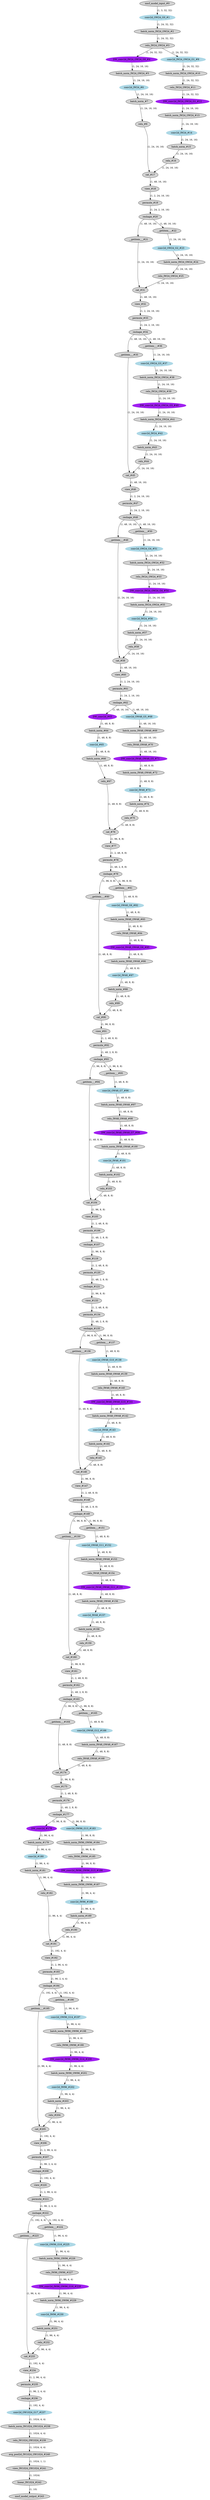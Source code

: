 strict digraph  {
"0 /nncf_model_input_0" [id=0, label="nncf_model_input_#0", style=filled, type=nncf_model_input];
"1 ShuffleNetV2/NNCFConv2d[conv1]/conv2d_0" [color=lightblue, id=1, label="conv2d_OW24_G0_#1", style=filled, type=conv2d];
"2 ShuffleNetV2/NNCFBatchNorm[bn1]/batch_norm_0" [id=2, label="batch_norm_IW24_OW24_#2", style=filled, type=batch_norm];
"3 ShuffleNetV2/relu_0" [id=3, label="relu_IW24_OW24_#3", style=filled, type=relu];
"4 ShuffleNetV2/Sequential[layer1]/DownBlock[0]/NNCFConv2d[conv1]/conv2d_0" [color=purple, id=4, label="DW_conv2d_IW24_OW24_G0_#4", style=filled, type=conv2d];
"5 ShuffleNetV2/Sequential[layer1]/DownBlock[0]/NNCFBatchNorm[bn1]/batch_norm_0" [id=5, label="batch_norm_IW24_OW24_#5", style=filled, type=batch_norm];
"6 ShuffleNetV2/Sequential[layer1]/DownBlock[0]/NNCFConv2d[conv2]/conv2d_0" [color=lightblue, id=6, label="conv2d_IW24_#6", style=filled, type=conv2d];
"7 ShuffleNetV2/Sequential[layer1]/DownBlock[0]/NNCFBatchNorm[bn2]/batch_norm_0" [id=7, label="batch_norm_#7", style=filled, type=batch_norm];
"8 ShuffleNetV2/Sequential[layer1]/DownBlock[0]/relu_0" [id=8, label="relu_#8", style=filled, type=relu];
"9 ShuffleNetV2/Sequential[layer1]/DownBlock[0]/NNCFConv2d[conv3]/conv2d_0" [color=lightblue, id=9, label="conv2d_IW24_OW24_G1_#9", style=filled, type=conv2d];
"10 ShuffleNetV2/Sequential[layer1]/DownBlock[0]/NNCFBatchNorm[bn3]/batch_norm_0" [id=10, label="batch_norm_IW24_OW24_#10", style=filled, type=batch_norm];
"11 ShuffleNetV2/Sequential[layer1]/DownBlock[0]/relu_1" [id=11, label="relu_IW24_OW24_#11", style=filled, type=relu];
"12 ShuffleNetV2/Sequential[layer1]/DownBlock[0]/NNCFConv2d[conv4]/conv2d_0" [color=purple, id=12, label="DW_conv2d_IW24_OW24_G1_#12", style=filled, type=conv2d];
"13 ShuffleNetV2/Sequential[layer1]/DownBlock[0]/NNCFBatchNorm[bn4]/batch_norm_0" [id=13, label="batch_norm_IW24_OW24_#13", style=filled, type=batch_norm];
"14 ShuffleNetV2/Sequential[layer1]/DownBlock[0]/NNCFConv2d[conv5]/conv2d_0" [color=lightblue, id=14, label="conv2d_IW24_#14", style=filled, type=conv2d];
"15 ShuffleNetV2/Sequential[layer1]/DownBlock[0]/NNCFBatchNorm[bn5]/batch_norm_0" [id=15, label="batch_norm_#15", style=filled, type=batch_norm];
"16 ShuffleNetV2/Sequential[layer1]/DownBlock[0]/relu_2" [id=16, label="relu_#16", style=filled, type=relu];
"17 ShuffleNetV2/Sequential[layer1]/DownBlock[0]/cat_0" [id=17, label="cat_#17", style=filled, type=cat];
"18 ShuffleNetV2/Sequential[layer1]/DownBlock[0]/ShuffleBlock[shuffle]/view_0" [id=18, label="view_#18", style=filled, type=view];
"19 ShuffleNetV2/Sequential[layer1]/DownBlock[0]/ShuffleBlock[shuffle]/permute_0" [id=19, label="permute_#19", style=filled, type=permute];
"20 ShuffleNetV2/Sequential[layer1]/DownBlock[0]/ShuffleBlock[shuffle]/reshape_0" [id=20, label="reshape_#20", style=filled, type=reshape];
"21 ShuffleNetV2/Sequential[layer1]/BasicBlock[1]/SplitBlock[split]/__getitem___0" [id=21, label="__getitem___#21", style=filled, type=__getitem__];
"22 ShuffleNetV2/Sequential[layer1]/BasicBlock[1]/SplitBlock[split]/__getitem___1" [id=22, label="__getitem___#22", style=filled, type=__getitem__];
"23 ShuffleNetV2/Sequential[layer1]/BasicBlock[1]/NNCFConv2d[conv1]/conv2d_0" [color=lightblue, id=23, label="conv2d_OW24_G2_#23", style=filled, type=conv2d];
"24 ShuffleNetV2/Sequential[layer1]/BasicBlock[1]/NNCFBatchNorm[bn1]/batch_norm_0" [id=24, label="batch_norm_IW24_OW24_#24", style=filled, type=batch_norm];
"25 ShuffleNetV2/Sequential[layer1]/BasicBlock[1]/relu_0" [id=25, label="relu_IW24_OW24_#25", style=filled, type=relu];
"26 ShuffleNetV2/Sequential[layer1]/BasicBlock[1]/cat_0" [id=26, label="cat_#31", style=filled, type=cat];
"27 ShuffleNetV2/Sequential[layer1]/BasicBlock[1]/ShuffleBlock[shuffle]/view_0" [id=27, label="view_#32", style=filled, type=view];
"28 ShuffleNetV2/Sequential[layer1]/BasicBlock[1]/ShuffleBlock[shuffle]/permute_0" [id=28, label="permute_#33", style=filled, type=permute];
"29 ShuffleNetV2/Sequential[layer1]/BasicBlock[1]/ShuffleBlock[shuffle]/reshape_0" [id=29, label="reshape_#34", style=filled, type=reshape];
"30 ShuffleNetV2/Sequential[layer1]/BasicBlock[2]/SplitBlock[split]/__getitem___0" [id=30, label="__getitem___#35", style=filled, type=__getitem__];
"31 ShuffleNetV2/Sequential[layer1]/BasicBlock[2]/SplitBlock[split]/__getitem___1" [id=31, label="__getitem___#36", style=filled, type=__getitem__];
"32 ShuffleNetV2/Sequential[layer1]/BasicBlock[2]/NNCFConv2d[conv1]/conv2d_0" [color=lightblue, id=32, label="conv2d_OW24_G3_#37", style=filled, type=conv2d];
"33 ShuffleNetV2/Sequential[layer1]/BasicBlock[2]/NNCFBatchNorm[bn1]/batch_norm_0" [id=33, label="batch_norm_IW24_OW24_#38", style=filled, type=batch_norm];
"34 ShuffleNetV2/Sequential[layer1]/BasicBlock[2]/relu_0" [id=34, label="relu_IW24_OW24_#39", style=filled, type=relu];
"35 ShuffleNetV2/Sequential[layer1]/BasicBlock[2]/NNCFConv2d[conv2]/conv2d_0" [color=purple, id=35, label="DW_conv2d_IW24_OW24_G3_#40", style=filled, type=conv2d];
"36 ShuffleNetV2/Sequential[layer1]/BasicBlock[2]/NNCFBatchNorm[bn2]/batch_norm_0" [id=36, label="batch_norm_IW24_OW24_#41", style=filled, type=batch_norm];
"37 ShuffleNetV2/Sequential[layer1]/BasicBlock[2]/NNCFConv2d[conv3]/conv2d_0" [color=lightblue, id=37, label="conv2d_IW24_#42", style=filled, type=conv2d];
"38 ShuffleNetV2/Sequential[layer1]/BasicBlock[2]/NNCFBatchNorm[bn3]/batch_norm_0" [id=38, label="batch_norm_#43", style=filled, type=batch_norm];
"39 ShuffleNetV2/Sequential[layer1]/BasicBlock[2]/relu_1" [id=39, label="relu_#44", style=filled, type=relu];
"40 ShuffleNetV2/Sequential[layer1]/BasicBlock[2]/cat_0" [id=40, label="cat_#45", style=filled, type=cat];
"41 ShuffleNetV2/Sequential[layer1]/BasicBlock[2]/ShuffleBlock[shuffle]/view_0" [id=41, label="view_#46", style=filled, type=view];
"42 ShuffleNetV2/Sequential[layer1]/BasicBlock[2]/ShuffleBlock[shuffle]/permute_0" [id=42, label="permute_#47", style=filled, type=permute];
"43 ShuffleNetV2/Sequential[layer1]/BasicBlock[2]/ShuffleBlock[shuffle]/reshape_0" [id=43, label="reshape_#48", style=filled, type=reshape];
"44 ShuffleNetV2/Sequential[layer1]/BasicBlock[3]/SplitBlock[split]/__getitem___0" [id=44, label="__getitem___#49", style=filled, type=__getitem__];
"45 ShuffleNetV2/Sequential[layer1]/BasicBlock[3]/SplitBlock[split]/__getitem___1" [id=45, label="__getitem___#50", style=filled, type=__getitem__];
"46 ShuffleNetV2/Sequential[layer1]/BasicBlock[3]/NNCFConv2d[conv1]/conv2d_0" [color=lightblue, id=46, label="conv2d_OW24_G4_#51", style=filled, type=conv2d];
"47 ShuffleNetV2/Sequential[layer1]/BasicBlock[3]/NNCFBatchNorm[bn1]/batch_norm_0" [id=47, label="batch_norm_IW24_OW24_#52", style=filled, type=batch_norm];
"48 ShuffleNetV2/Sequential[layer1]/BasicBlock[3]/relu_0" [id=48, label="relu_IW24_OW24_#53", style=filled, type=relu];
"49 ShuffleNetV2/Sequential[layer1]/BasicBlock[3]/NNCFConv2d[conv2]/conv2d_0" [color=purple, id=49, label="DW_conv2d_IW24_OW24_G4_#54", style=filled, type=conv2d];
"50 ShuffleNetV2/Sequential[layer1]/BasicBlock[3]/NNCFBatchNorm[bn2]/batch_norm_0" [id=50, label="batch_norm_IW24_OW24_#55", style=filled, type=batch_norm];
"51 ShuffleNetV2/Sequential[layer1]/BasicBlock[3]/NNCFConv2d[conv3]/conv2d_0" [color=lightblue, id=51, label="conv2d_IW24_#56", style=filled, type=conv2d];
"52 ShuffleNetV2/Sequential[layer1]/BasicBlock[3]/NNCFBatchNorm[bn3]/batch_norm_0" [id=52, label="batch_norm_#57", style=filled, type=batch_norm];
"53 ShuffleNetV2/Sequential[layer1]/BasicBlock[3]/relu_1" [id=53, label="relu_#58", style=filled, type=relu];
"54 ShuffleNetV2/Sequential[layer1]/BasicBlock[3]/cat_0" [id=54, label="cat_#59", style=filled, type=cat];
"55 ShuffleNetV2/Sequential[layer1]/BasicBlock[3]/ShuffleBlock[shuffle]/view_0" [id=55, label="view_#60", style=filled, type=view];
"56 ShuffleNetV2/Sequential[layer1]/BasicBlock[3]/ShuffleBlock[shuffle]/permute_0" [id=56, label="permute_#61", style=filled, type=permute];
"57 ShuffleNetV2/Sequential[layer1]/BasicBlock[3]/ShuffleBlock[shuffle]/reshape_0" [id=57, label="reshape_#62", style=filled, type=reshape];
"58 ShuffleNetV2/Sequential[layer2]/DownBlock[0]/NNCFConv2d[conv1]/conv2d_0" [color=purple, id=58, label="DW_conv2d_#63", style=filled, type=conv2d];
"59 ShuffleNetV2/Sequential[layer2]/DownBlock[0]/NNCFBatchNorm[bn1]/batch_norm_0" [id=59, label="batch_norm_#64", style=filled, type=batch_norm];
"60 ShuffleNetV2/Sequential[layer2]/DownBlock[0]/NNCFConv2d[conv2]/conv2d_0" [color=lightblue, id=60, label="conv2d_#65", style=filled, type=conv2d];
"61 ShuffleNetV2/Sequential[layer2]/DownBlock[0]/NNCFBatchNorm[bn2]/batch_norm_0" [id=61, label="batch_norm_#66", style=filled, type=batch_norm];
"62 ShuffleNetV2/Sequential[layer2]/DownBlock[0]/relu_0" [id=62, label="relu_#67", style=filled, type=relu];
"63 ShuffleNetV2/Sequential[layer2]/DownBlock[0]/NNCFConv2d[conv3]/conv2d_0" [color=lightblue, id=63, label="conv2d_OW48_G5_#68", style=filled, type=conv2d];
"64 ShuffleNetV2/Sequential[layer2]/DownBlock[0]/NNCFBatchNorm[bn3]/batch_norm_0" [id=64, label="batch_norm_IW48_OW48_#69", style=filled, type=batch_norm];
"65 ShuffleNetV2/Sequential[layer2]/DownBlock[0]/relu_1" [id=65, label="relu_IW48_OW48_#70", style=filled, type=relu];
"66 ShuffleNetV2/Sequential[layer2]/DownBlock[0]/NNCFConv2d[conv4]/conv2d_0" [color=purple, id=66, label="DW_conv2d_IW48_OW48_G5_#71", style=filled, type=conv2d];
"67 ShuffleNetV2/Sequential[layer2]/DownBlock[0]/NNCFBatchNorm[bn4]/batch_norm_0" [id=67, label="batch_norm_IW48_OW48_#72", style=filled, type=batch_norm];
"68 ShuffleNetV2/Sequential[layer2]/DownBlock[0]/NNCFConv2d[conv5]/conv2d_0" [color=lightblue, id=68, label="conv2d_IW48_#73", style=filled, type=conv2d];
"69 ShuffleNetV2/Sequential[layer2]/DownBlock[0]/NNCFBatchNorm[bn5]/batch_norm_0" [id=69, label="batch_norm_#74", style=filled, type=batch_norm];
"70 ShuffleNetV2/Sequential[layer2]/DownBlock[0]/relu_2" [id=70, label="relu_#75", style=filled, type=relu];
"71 ShuffleNetV2/Sequential[layer2]/DownBlock[0]/cat_0" [id=71, label="cat_#76", style=filled, type=cat];
"72 ShuffleNetV2/Sequential[layer2]/DownBlock[0]/ShuffleBlock[shuffle]/view_0" [id=72, label="view_#77", style=filled, type=view];
"73 ShuffleNetV2/Sequential[layer2]/DownBlock[0]/ShuffleBlock[shuffle]/permute_0" [id=73, label="permute_#78", style=filled, type=permute];
"74 ShuffleNetV2/Sequential[layer2]/DownBlock[0]/ShuffleBlock[shuffle]/reshape_0" [id=74, label="reshape_#79", style=filled, type=reshape];
"75 ShuffleNetV2/Sequential[layer2]/BasicBlock[1]/SplitBlock[split]/__getitem___0" [id=75, label="__getitem___#80", style=filled, type=__getitem__];
"76 ShuffleNetV2/Sequential[layer2]/BasicBlock[1]/SplitBlock[split]/__getitem___1" [id=76, label="__getitem___#81", style=filled, type=__getitem__];
"77 ShuffleNetV2/Sequential[layer2]/BasicBlock[1]/NNCFConv2d[conv1]/conv2d_0" [color=lightblue, id=77, label="conv2d_OW48_G6_#82", style=filled, type=conv2d];
"78 ShuffleNetV2/Sequential[layer2]/BasicBlock[1]/NNCFBatchNorm[bn1]/batch_norm_0" [id=78, label="batch_norm_IW48_OW48_#83", style=filled, type=batch_norm];
"79 ShuffleNetV2/Sequential[layer2]/BasicBlock[1]/relu_0" [id=79, label="relu_IW48_OW48_#84", style=filled, type=relu];
"80 ShuffleNetV2/Sequential[layer2]/BasicBlock[1]/NNCFConv2d[conv2]/conv2d_0" [color=purple, id=80, label="DW_conv2d_IW48_OW48_G6_#85", style=filled, type=conv2d];
"81 ShuffleNetV2/Sequential[layer2]/BasicBlock[1]/NNCFBatchNorm[bn2]/batch_norm_0" [id=81, label="batch_norm_IW48_OW48_#86", style=filled, type=batch_norm];
"82 ShuffleNetV2/Sequential[layer2]/BasicBlock[1]/NNCFConv2d[conv3]/conv2d_0" [color=lightblue, id=82, label="conv2d_IW48_#87", style=filled, type=conv2d];
"83 ShuffleNetV2/Sequential[layer2]/BasicBlock[1]/NNCFBatchNorm[bn3]/batch_norm_0" [id=83, label="batch_norm_#88", style=filled, type=batch_norm];
"84 ShuffleNetV2/Sequential[layer2]/BasicBlock[1]/relu_1" [id=84, label="relu_#89", style=filled, type=relu];
"85 ShuffleNetV2/Sequential[layer2]/BasicBlock[1]/cat_0" [id=85, label="cat_#90", style=filled, type=cat];
"86 ShuffleNetV2/Sequential[layer2]/BasicBlock[1]/ShuffleBlock[shuffle]/view_0" [id=86, label="view_#91", style=filled, type=view];
"87 ShuffleNetV2/Sequential[layer2]/BasicBlock[1]/ShuffleBlock[shuffle]/permute_0" [id=87, label="permute_#92", style=filled, type=permute];
"88 ShuffleNetV2/Sequential[layer2]/BasicBlock[1]/ShuffleBlock[shuffle]/reshape_0" [id=88, label="reshape_#93", style=filled, type=reshape];
"89 ShuffleNetV2/Sequential[layer2]/BasicBlock[2]/SplitBlock[split]/__getitem___0" [id=89, label="__getitem___#94", style=filled, type=__getitem__];
"90 ShuffleNetV2/Sequential[layer2]/BasicBlock[2]/SplitBlock[split]/__getitem___1" [id=90, label="__getitem___#95", style=filled, type=__getitem__];
"91 ShuffleNetV2/Sequential[layer2]/BasicBlock[2]/NNCFConv2d[conv1]/conv2d_0" [color=lightblue, id=91, label="conv2d_OW48_G7_#96", style=filled, type=conv2d];
"92 ShuffleNetV2/Sequential[layer2]/BasicBlock[2]/NNCFBatchNorm[bn1]/batch_norm_0" [id=92, label="batch_norm_IW48_OW48_#97", style=filled, type=batch_norm];
"93 ShuffleNetV2/Sequential[layer2]/BasicBlock[2]/relu_0" [id=93, label="relu_IW48_OW48_#98", style=filled, type=relu];
"94 ShuffleNetV2/Sequential[layer2]/BasicBlock[2]/NNCFConv2d[conv2]/conv2d_0" [color=purple, id=94, label="DW_conv2d_IW48_OW48_G7_#99", style=filled, type=conv2d];
"95 ShuffleNetV2/Sequential[layer2]/BasicBlock[2]/NNCFBatchNorm[bn2]/batch_norm_0" [id=95, label="batch_norm_IW48_OW48_#100", style=filled, type=batch_norm];
"96 ShuffleNetV2/Sequential[layer2]/BasicBlock[2]/NNCFConv2d[conv3]/conv2d_0" [color=lightblue, id=96, label="conv2d_IW48_#101", style=filled, type=conv2d];
"97 ShuffleNetV2/Sequential[layer2]/BasicBlock[2]/NNCFBatchNorm[bn3]/batch_norm_0" [id=97, label="batch_norm_#102", style=filled, type=batch_norm];
"98 ShuffleNetV2/Sequential[layer2]/BasicBlock[2]/relu_1" [id=98, label="relu_#103", style=filled, type=relu];
"99 ShuffleNetV2/Sequential[layer2]/BasicBlock[2]/cat_0" [id=99, label="cat_#104", style=filled, type=cat];
"100 ShuffleNetV2/Sequential[layer2]/BasicBlock[2]/ShuffleBlock[shuffle]/view_0" [id=100, label="view_#105", style=filled, type=view];
"101 ShuffleNetV2/Sequential[layer2]/BasicBlock[2]/ShuffleBlock[shuffle]/permute_0" [id=101, label="permute_#106", style=filled, type=permute];
"102 ShuffleNetV2/Sequential[layer2]/BasicBlock[2]/ShuffleBlock[shuffle]/reshape_0" [id=102, label="reshape_#107", style=filled, type=reshape];
"103 ShuffleNetV2/Sequential[layer2]/BasicBlock[3]/ShuffleBlock[shuffle]/view_0" [id=103, label="view_#119", style=filled, type=view];
"104 ShuffleNetV2/Sequential[layer2]/BasicBlock[3]/ShuffleBlock[shuffle]/permute_0" [id=104, label="permute_#120", style=filled, type=permute];
"105 ShuffleNetV2/Sequential[layer2]/BasicBlock[3]/ShuffleBlock[shuffle]/reshape_0" [id=105, label="reshape_#121", style=filled, type=reshape];
"106 ShuffleNetV2/Sequential[layer2]/BasicBlock[4]/ShuffleBlock[shuffle]/view_0" [id=106, label="view_#133", style=filled, type=view];
"107 ShuffleNetV2/Sequential[layer2]/BasicBlock[4]/ShuffleBlock[shuffle]/permute_0" [id=107, label="permute_#134", style=filled, type=permute];
"108 ShuffleNetV2/Sequential[layer2]/BasicBlock[4]/ShuffleBlock[shuffle]/reshape_0" [id=108, label="reshape_#135", style=filled, type=reshape];
"109 ShuffleNetV2/Sequential[layer2]/BasicBlock[5]/SplitBlock[split]/__getitem___0" [id=109, label="__getitem___#136", style=filled, type=__getitem__];
"110 ShuffleNetV2/Sequential[layer2]/BasicBlock[5]/SplitBlock[split]/__getitem___1" [id=110, label="__getitem___#137", style=filled, type=__getitem__];
"111 ShuffleNetV2/Sequential[layer2]/BasicBlock[5]/NNCFConv2d[conv1]/conv2d_0" [color=lightblue, id=111, label="conv2d_OW48_G10_#138", style=filled, type=conv2d];
"112 ShuffleNetV2/Sequential[layer2]/BasicBlock[5]/NNCFBatchNorm[bn1]/batch_norm_0" [id=112, label="batch_norm_IW48_OW48_#139", style=filled, type=batch_norm];
"113 ShuffleNetV2/Sequential[layer2]/BasicBlock[5]/relu_0" [id=113, label="relu_IW48_OW48_#140", style=filled, type=relu];
"114 ShuffleNetV2/Sequential[layer2]/BasicBlock[5]/NNCFConv2d[conv2]/conv2d_0" [color=purple, id=114, label="DW_conv2d_IW48_OW48_G10_#141", style=filled, type=conv2d];
"115 ShuffleNetV2/Sequential[layer2]/BasicBlock[5]/NNCFBatchNorm[bn2]/batch_norm_0" [id=115, label="batch_norm_IW48_OW48_#142", style=filled, type=batch_norm];
"116 ShuffleNetV2/Sequential[layer2]/BasicBlock[5]/NNCFConv2d[conv3]/conv2d_0" [color=lightblue, id=116, label="conv2d_IW48_#143", style=filled, type=conv2d];
"117 ShuffleNetV2/Sequential[layer2]/BasicBlock[5]/NNCFBatchNorm[bn3]/batch_norm_0" [id=117, label="batch_norm_#144", style=filled, type=batch_norm];
"118 ShuffleNetV2/Sequential[layer2]/BasicBlock[5]/relu_1" [id=118, label="relu_#145", style=filled, type=relu];
"119 ShuffleNetV2/Sequential[layer2]/BasicBlock[5]/cat_0" [id=119, label="cat_#146", style=filled, type=cat];
"120 ShuffleNetV2/Sequential[layer2]/BasicBlock[5]/ShuffleBlock[shuffle]/view_0" [id=120, label="view_#147", style=filled, type=view];
"121 ShuffleNetV2/Sequential[layer2]/BasicBlock[5]/ShuffleBlock[shuffle]/permute_0" [id=121, label="permute_#148", style=filled, type=permute];
"122 ShuffleNetV2/Sequential[layer2]/BasicBlock[5]/ShuffleBlock[shuffle]/reshape_0" [id=122, label="reshape_#149", style=filled, type=reshape];
"123 ShuffleNetV2/Sequential[layer2]/BasicBlock[6]/SplitBlock[split]/__getitem___0" [id=123, label="__getitem___#150", style=filled, type=__getitem__];
"124 ShuffleNetV2/Sequential[layer2]/BasicBlock[6]/SplitBlock[split]/__getitem___1" [id=124, label="__getitem___#151", style=filled, type=__getitem__];
"125 ShuffleNetV2/Sequential[layer2]/BasicBlock[6]/NNCFConv2d[conv1]/conv2d_0" [color=lightblue, id=125, label="conv2d_OW48_G11_#152", style=filled, type=conv2d];
"126 ShuffleNetV2/Sequential[layer2]/BasicBlock[6]/NNCFBatchNorm[bn1]/batch_norm_0" [id=126, label="batch_norm_IW48_OW48_#153", style=filled, type=batch_norm];
"127 ShuffleNetV2/Sequential[layer2]/BasicBlock[6]/relu_0" [id=127, label="relu_IW48_OW48_#154", style=filled, type=relu];
"128 ShuffleNetV2/Sequential[layer2]/BasicBlock[6]/NNCFConv2d[conv2]/conv2d_0" [color=purple, id=128, label="DW_conv2d_IW48_OW48_G11_#155", style=filled, type=conv2d];
"129 ShuffleNetV2/Sequential[layer2]/BasicBlock[6]/NNCFBatchNorm[bn2]/batch_norm_0" [id=129, label="batch_norm_IW48_OW48_#156", style=filled, type=batch_norm];
"130 ShuffleNetV2/Sequential[layer2]/BasicBlock[6]/NNCFConv2d[conv3]/conv2d_0" [color=lightblue, id=130, label="conv2d_IW48_#157", style=filled, type=conv2d];
"131 ShuffleNetV2/Sequential[layer2]/BasicBlock[6]/NNCFBatchNorm[bn3]/batch_norm_0" [id=131, label="batch_norm_#158", style=filled, type=batch_norm];
"132 ShuffleNetV2/Sequential[layer2]/BasicBlock[6]/relu_1" [id=132, label="relu_#159", style=filled, type=relu];
"133 ShuffleNetV2/Sequential[layer2]/BasicBlock[6]/cat_0" [id=133, label="cat_#160", style=filled, type=cat];
"134 ShuffleNetV2/Sequential[layer2]/BasicBlock[6]/ShuffleBlock[shuffle]/view_0" [id=134, label="view_#161", style=filled, type=view];
"135 ShuffleNetV2/Sequential[layer2]/BasicBlock[6]/ShuffleBlock[shuffle]/permute_0" [id=135, label="permute_#162", style=filled, type=permute];
"136 ShuffleNetV2/Sequential[layer2]/BasicBlock[6]/ShuffleBlock[shuffle]/reshape_0" [id=136, label="reshape_#163", style=filled, type=reshape];
"137 ShuffleNetV2/Sequential[layer2]/BasicBlock[7]/SplitBlock[split]/__getitem___0" [id=137, label="__getitem___#164", style=filled, type=__getitem__];
"138 ShuffleNetV2/Sequential[layer2]/BasicBlock[7]/SplitBlock[split]/__getitem___1" [id=138, label="__getitem___#165", style=filled, type=__getitem__];
"139 ShuffleNetV2/Sequential[layer2]/BasicBlock[7]/NNCFConv2d[conv1]/conv2d_0" [color=lightblue, id=139, label="conv2d_OW48_G12_#166", style=filled, type=conv2d];
"140 ShuffleNetV2/Sequential[layer2]/BasicBlock[7]/NNCFBatchNorm[bn1]/batch_norm_0" [id=140, label="batch_norm_IW48_OW48_#167", style=filled, type=batch_norm];
"141 ShuffleNetV2/Sequential[layer2]/BasicBlock[7]/relu_0" [id=141, label="relu_IW48_OW48_#168", style=filled, type=relu];
"142 ShuffleNetV2/Sequential[layer2]/BasicBlock[7]/cat_0" [id=142, label="cat_#174", style=filled, type=cat];
"143 ShuffleNetV2/Sequential[layer2]/BasicBlock[7]/ShuffleBlock[shuffle]/view_0" [id=143, label="view_#175", style=filled, type=view];
"144 ShuffleNetV2/Sequential[layer2]/BasicBlock[7]/ShuffleBlock[shuffle]/permute_0" [id=144, label="permute_#176", style=filled, type=permute];
"145 ShuffleNetV2/Sequential[layer2]/BasicBlock[7]/ShuffleBlock[shuffle]/reshape_0" [id=145, label="reshape_#177", style=filled, type=reshape];
"146 ShuffleNetV2/Sequential[layer3]/DownBlock[0]/NNCFConv2d[conv1]/conv2d_0" [color=purple, id=146, label="DW_conv2d_#178", style=filled, type=conv2d];
"147 ShuffleNetV2/Sequential[layer3]/DownBlock[0]/NNCFBatchNorm[bn1]/batch_norm_0" [id=147, label="batch_norm_#179", style=filled, type=batch_norm];
"148 ShuffleNetV2/Sequential[layer3]/DownBlock[0]/NNCFConv2d[conv2]/conv2d_0" [color=lightblue, id=148, label="conv2d_#180", style=filled, type=conv2d];
"149 ShuffleNetV2/Sequential[layer3]/DownBlock[0]/NNCFBatchNorm[bn2]/batch_norm_0" [id=149, label="batch_norm_#181", style=filled, type=batch_norm];
"150 ShuffleNetV2/Sequential[layer3]/DownBlock[0]/relu_0" [id=150, label="relu_#182", style=filled, type=relu];
"151 ShuffleNetV2/Sequential[layer3]/DownBlock[0]/NNCFConv2d[conv3]/conv2d_0" [color=lightblue, id=151, label="conv2d_OW96_G13_#183", style=filled, type=conv2d];
"152 ShuffleNetV2/Sequential[layer3]/DownBlock[0]/NNCFBatchNorm[bn3]/batch_norm_0" [id=152, label="batch_norm_IW96_OW96_#184", style=filled, type=batch_norm];
"153 ShuffleNetV2/Sequential[layer3]/DownBlock[0]/relu_1" [id=153, label="relu_IW96_OW96_#185", style=filled, type=relu];
"154 ShuffleNetV2/Sequential[layer3]/DownBlock[0]/NNCFConv2d[conv4]/conv2d_0" [color=purple, id=154, label="DW_conv2d_IW96_OW96_G13_#186", style=filled, type=conv2d];
"155 ShuffleNetV2/Sequential[layer3]/DownBlock[0]/NNCFBatchNorm[bn4]/batch_norm_0" [id=155, label="batch_norm_IW96_OW96_#187", style=filled, type=batch_norm];
"156 ShuffleNetV2/Sequential[layer3]/DownBlock[0]/NNCFConv2d[conv5]/conv2d_0" [color=lightblue, id=156, label="conv2d_IW96_#188", style=filled, type=conv2d];
"157 ShuffleNetV2/Sequential[layer3]/DownBlock[0]/NNCFBatchNorm[bn5]/batch_norm_0" [id=157, label="batch_norm_#189", style=filled, type=batch_norm];
"158 ShuffleNetV2/Sequential[layer3]/DownBlock[0]/relu_2" [id=158, label="relu_#190", style=filled, type=relu];
"159 ShuffleNetV2/Sequential[layer3]/DownBlock[0]/cat_0" [id=159, label="cat_#191", style=filled, type=cat];
"160 ShuffleNetV2/Sequential[layer3]/DownBlock[0]/ShuffleBlock[shuffle]/view_0" [id=160, label="view_#192", style=filled, type=view];
"161 ShuffleNetV2/Sequential[layer3]/DownBlock[0]/ShuffleBlock[shuffle]/permute_0" [id=161, label="permute_#193", style=filled, type=permute];
"162 ShuffleNetV2/Sequential[layer3]/DownBlock[0]/ShuffleBlock[shuffle]/reshape_0" [id=162, label="reshape_#194", style=filled, type=reshape];
"163 ShuffleNetV2/Sequential[layer3]/BasicBlock[1]/SplitBlock[split]/__getitem___0" [id=163, label="__getitem___#195", style=filled, type=__getitem__];
"164 ShuffleNetV2/Sequential[layer3]/BasicBlock[1]/SplitBlock[split]/__getitem___1" [id=164, label="__getitem___#196", style=filled, type=__getitem__];
"165 ShuffleNetV2/Sequential[layer3]/BasicBlock[1]/NNCFConv2d[conv1]/conv2d_0" [color=lightblue, id=165, label="conv2d_OW96_G14_#197", style=filled, type=conv2d];
"166 ShuffleNetV2/Sequential[layer3]/BasicBlock[1]/NNCFBatchNorm[bn1]/batch_norm_0" [id=166, label="batch_norm_IW96_OW96_#198", style=filled, type=batch_norm];
"167 ShuffleNetV2/Sequential[layer3]/BasicBlock[1]/relu_0" [id=167, label="relu_IW96_OW96_#199", style=filled, type=relu];
"168 ShuffleNetV2/Sequential[layer3]/BasicBlock[1]/NNCFConv2d[conv2]/conv2d_0" [color=purple, id=168, label="DW_conv2d_IW96_OW96_G14_#200", style=filled, type=conv2d];
"169 ShuffleNetV2/Sequential[layer3]/BasicBlock[1]/NNCFBatchNorm[bn2]/batch_norm_0" [id=169, label="batch_norm_IW96_OW96_#201", style=filled, type=batch_norm];
"170 ShuffleNetV2/Sequential[layer3]/BasicBlock[1]/NNCFConv2d[conv3]/conv2d_0" [color=lightblue, id=170, label="conv2d_IW96_#202", style=filled, type=conv2d];
"171 ShuffleNetV2/Sequential[layer3]/BasicBlock[1]/NNCFBatchNorm[bn3]/batch_norm_0" [id=171, label="batch_norm_#203", style=filled, type=batch_norm];
"172 ShuffleNetV2/Sequential[layer3]/BasicBlock[1]/relu_1" [id=172, label="relu_#204", style=filled, type=relu];
"173 ShuffleNetV2/Sequential[layer3]/BasicBlock[1]/cat_0" [id=173, label="cat_#205", style=filled, type=cat];
"174 ShuffleNetV2/Sequential[layer3]/BasicBlock[1]/ShuffleBlock[shuffle]/view_0" [id=174, label="view_#206", style=filled, type=view];
"175 ShuffleNetV2/Sequential[layer3]/BasicBlock[1]/ShuffleBlock[shuffle]/permute_0" [id=175, label="permute_#207", style=filled, type=permute];
"176 ShuffleNetV2/Sequential[layer3]/BasicBlock[1]/ShuffleBlock[shuffle]/reshape_0" [id=176, label="reshape_#208", style=filled, type=reshape];
"177 ShuffleNetV2/Sequential[layer3]/BasicBlock[2]/ShuffleBlock[shuffle]/view_0" [id=177, label="view_#220", style=filled, type=view];
"178 ShuffleNetV2/Sequential[layer3]/BasicBlock[2]/ShuffleBlock[shuffle]/permute_0" [id=178, label="permute_#221", style=filled, type=permute];
"179 ShuffleNetV2/Sequential[layer3]/BasicBlock[2]/ShuffleBlock[shuffle]/reshape_0" [id=179, label="reshape_#222", style=filled, type=reshape];
"180 ShuffleNetV2/Sequential[layer3]/BasicBlock[3]/SplitBlock[split]/__getitem___0" [id=180, label="__getitem___#223", style=filled, type=__getitem__];
"181 ShuffleNetV2/Sequential[layer3]/BasicBlock[3]/SplitBlock[split]/__getitem___1" [id=181, label="__getitem___#224", style=filled, type=__getitem__];
"182 ShuffleNetV2/Sequential[layer3]/BasicBlock[3]/NNCFConv2d[conv1]/conv2d_0" [color=lightblue, id=182, label="conv2d_OW96_G16_#225", style=filled, type=conv2d];
"183 ShuffleNetV2/Sequential[layer3]/BasicBlock[3]/NNCFBatchNorm[bn1]/batch_norm_0" [id=183, label="batch_norm_IW96_OW96_#226", style=filled, type=batch_norm];
"184 ShuffleNetV2/Sequential[layer3]/BasicBlock[3]/relu_0" [id=184, label="relu_IW96_OW96_#227", style=filled, type=relu];
"185 ShuffleNetV2/Sequential[layer3]/BasicBlock[3]/NNCFConv2d[conv2]/conv2d_0" [color=purple, id=185, label="DW_conv2d_IW96_OW96_G16_#228", style=filled, type=conv2d];
"186 ShuffleNetV2/Sequential[layer3]/BasicBlock[3]/NNCFBatchNorm[bn2]/batch_norm_0" [id=186, label="batch_norm_IW96_OW96_#229", style=filled, type=batch_norm];
"187 ShuffleNetV2/Sequential[layer3]/BasicBlock[3]/NNCFConv2d[conv3]/conv2d_0" [color=lightblue, id=187, label="conv2d_IW96_#230", style=filled, type=conv2d];
"188 ShuffleNetV2/Sequential[layer3]/BasicBlock[3]/NNCFBatchNorm[bn3]/batch_norm_0" [id=188, label="batch_norm_#231", style=filled, type=batch_norm];
"189 ShuffleNetV2/Sequential[layer3]/BasicBlock[3]/relu_1" [id=189, label="relu_#232", style=filled, type=relu];
"190 ShuffleNetV2/Sequential[layer3]/BasicBlock[3]/cat_0" [id=190, label="cat_#233", style=filled, type=cat];
"191 ShuffleNetV2/Sequential[layer3]/BasicBlock[3]/ShuffleBlock[shuffle]/view_0" [id=191, label="view_#234", style=filled, type=view];
"192 ShuffleNetV2/Sequential[layer3]/BasicBlock[3]/ShuffleBlock[shuffle]/permute_0" [id=192, label="permute_#235", style=filled, type=permute];
"193 ShuffleNetV2/Sequential[layer3]/BasicBlock[3]/ShuffleBlock[shuffle]/reshape_0" [id=193, label="reshape_#236", style=filled, type=reshape];
"194 ShuffleNetV2/NNCFConv2d[conv2]/conv2d_0" [color=lightblue, id=194, label="conv2d_OW1024_G17_#237", style=filled, type=conv2d];
"195 ShuffleNetV2/NNCFBatchNorm[bn2]/batch_norm_0" [id=195, label="batch_norm_IW1024_OW1024_#238", style=filled, type=batch_norm];
"196 ShuffleNetV2/relu_1" [id=196, label="relu_IW1024_OW1024_#239", style=filled, type=relu];
"197 ShuffleNetV2/avg_pool2d_0" [id=197, label="avg_pool2d_IW1024_OW1024_#240", style=filled, type=avg_pool2d];
"198 ShuffleNetV2/view_0" [id=198, label="view_IW1024_OW1024_#241", style=filled, type=view];
"199 ShuffleNetV2/NNCFLinear[linear]/linear_0" [id=199, label="linear_IW1024_#242", style=filled, type=linear];
"200 /nncf_model_output_0" [id=200, label="nncf_model_output_#243", style=filled, type=nncf_model_output];
"0 /nncf_model_input_0" -> "1 ShuffleNetV2/NNCFConv2d[conv1]/conv2d_0"  [label="(1, 3, 32, 32)", style=solid];
"1 ShuffleNetV2/NNCFConv2d[conv1]/conv2d_0" -> "2 ShuffleNetV2/NNCFBatchNorm[bn1]/batch_norm_0"  [label="(1, 24, 32, 32)", style=solid];
"2 ShuffleNetV2/NNCFBatchNorm[bn1]/batch_norm_0" -> "3 ShuffleNetV2/relu_0"  [label="(1, 24, 32, 32)", style=solid];
"3 ShuffleNetV2/relu_0" -> "4 ShuffleNetV2/Sequential[layer1]/DownBlock[0]/NNCFConv2d[conv1]/conv2d_0"  [label="(1, 24, 32, 32)", style=solid];
"3 ShuffleNetV2/relu_0" -> "9 ShuffleNetV2/Sequential[layer1]/DownBlock[0]/NNCFConv2d[conv3]/conv2d_0"  [label="(1, 24, 32, 32)", style=solid];
"4 ShuffleNetV2/Sequential[layer1]/DownBlock[0]/NNCFConv2d[conv1]/conv2d_0" -> "5 ShuffleNetV2/Sequential[layer1]/DownBlock[0]/NNCFBatchNorm[bn1]/batch_norm_0"  [label="(1, 24, 16, 16)", style=solid];
"5 ShuffleNetV2/Sequential[layer1]/DownBlock[0]/NNCFBatchNorm[bn1]/batch_norm_0" -> "6 ShuffleNetV2/Sequential[layer1]/DownBlock[0]/NNCFConv2d[conv2]/conv2d_0"  [label="(1, 24, 16, 16)", style=solid];
"6 ShuffleNetV2/Sequential[layer1]/DownBlock[0]/NNCFConv2d[conv2]/conv2d_0" -> "7 ShuffleNetV2/Sequential[layer1]/DownBlock[0]/NNCFBatchNorm[bn2]/batch_norm_0"  [label="(1, 24, 16, 16)", style=solid];
"7 ShuffleNetV2/Sequential[layer1]/DownBlock[0]/NNCFBatchNorm[bn2]/batch_norm_0" -> "8 ShuffleNetV2/Sequential[layer1]/DownBlock[0]/relu_0"  [label="(1, 24, 16, 16)", style=solid];
"8 ShuffleNetV2/Sequential[layer1]/DownBlock[0]/relu_0" -> "17 ShuffleNetV2/Sequential[layer1]/DownBlock[0]/cat_0"  [label="(1, 24, 16, 16)", style=solid];
"9 ShuffleNetV2/Sequential[layer1]/DownBlock[0]/NNCFConv2d[conv3]/conv2d_0" -> "10 ShuffleNetV2/Sequential[layer1]/DownBlock[0]/NNCFBatchNorm[bn3]/batch_norm_0"  [label="(1, 24, 32, 32)", style=solid];
"10 ShuffleNetV2/Sequential[layer1]/DownBlock[0]/NNCFBatchNorm[bn3]/batch_norm_0" -> "11 ShuffleNetV2/Sequential[layer1]/DownBlock[0]/relu_1"  [label="(1, 24, 32, 32)", style=solid];
"11 ShuffleNetV2/Sequential[layer1]/DownBlock[0]/relu_1" -> "12 ShuffleNetV2/Sequential[layer1]/DownBlock[0]/NNCFConv2d[conv4]/conv2d_0"  [label="(1, 24, 32, 32)", style=solid];
"12 ShuffleNetV2/Sequential[layer1]/DownBlock[0]/NNCFConv2d[conv4]/conv2d_0" -> "13 ShuffleNetV2/Sequential[layer1]/DownBlock[0]/NNCFBatchNorm[bn4]/batch_norm_0"  [label="(1, 24, 16, 16)", style=solid];
"13 ShuffleNetV2/Sequential[layer1]/DownBlock[0]/NNCFBatchNorm[bn4]/batch_norm_0" -> "14 ShuffleNetV2/Sequential[layer1]/DownBlock[0]/NNCFConv2d[conv5]/conv2d_0"  [label="(1, 24, 16, 16)", style=solid];
"14 ShuffleNetV2/Sequential[layer1]/DownBlock[0]/NNCFConv2d[conv5]/conv2d_0" -> "15 ShuffleNetV2/Sequential[layer1]/DownBlock[0]/NNCFBatchNorm[bn5]/batch_norm_0"  [label="(1, 24, 16, 16)", style=solid];
"15 ShuffleNetV2/Sequential[layer1]/DownBlock[0]/NNCFBatchNorm[bn5]/batch_norm_0" -> "16 ShuffleNetV2/Sequential[layer1]/DownBlock[0]/relu_2"  [label="(1, 24, 16, 16)", style=solid];
"16 ShuffleNetV2/Sequential[layer1]/DownBlock[0]/relu_2" -> "17 ShuffleNetV2/Sequential[layer1]/DownBlock[0]/cat_0"  [label="(1, 24, 16, 16)", style=solid];
"17 ShuffleNetV2/Sequential[layer1]/DownBlock[0]/cat_0" -> "18 ShuffleNetV2/Sequential[layer1]/DownBlock[0]/ShuffleBlock[shuffle]/view_0"  [label="(1, 48, 16, 16)", style=solid];
"18 ShuffleNetV2/Sequential[layer1]/DownBlock[0]/ShuffleBlock[shuffle]/view_0" -> "19 ShuffleNetV2/Sequential[layer1]/DownBlock[0]/ShuffleBlock[shuffle]/permute_0"  [label="(1, 2, 24, 16, 16)", style=solid];
"19 ShuffleNetV2/Sequential[layer1]/DownBlock[0]/ShuffleBlock[shuffle]/permute_0" -> "20 ShuffleNetV2/Sequential[layer1]/DownBlock[0]/ShuffleBlock[shuffle]/reshape_0"  [label="(1, 24, 2, 16, 16)", style=solid];
"20 ShuffleNetV2/Sequential[layer1]/DownBlock[0]/ShuffleBlock[shuffle]/reshape_0" -> "21 ShuffleNetV2/Sequential[layer1]/BasicBlock[1]/SplitBlock[split]/__getitem___0"  [label="(1, 48, 16, 16)", style=solid];
"20 ShuffleNetV2/Sequential[layer1]/DownBlock[0]/ShuffleBlock[shuffle]/reshape_0" -> "22 ShuffleNetV2/Sequential[layer1]/BasicBlock[1]/SplitBlock[split]/__getitem___1"  [label="(1, 48, 16, 16)", style=solid];
"21 ShuffleNetV2/Sequential[layer1]/BasicBlock[1]/SplitBlock[split]/__getitem___0" -> "26 ShuffleNetV2/Sequential[layer1]/BasicBlock[1]/cat_0"  [label="(1, 24, 16, 16)", style=solid];
"22 ShuffleNetV2/Sequential[layer1]/BasicBlock[1]/SplitBlock[split]/__getitem___1" -> "23 ShuffleNetV2/Sequential[layer1]/BasicBlock[1]/NNCFConv2d[conv1]/conv2d_0"  [label="(1, 24, 16, 16)", style=solid];
"23 ShuffleNetV2/Sequential[layer1]/BasicBlock[1]/NNCFConv2d[conv1]/conv2d_0" -> "24 ShuffleNetV2/Sequential[layer1]/BasicBlock[1]/NNCFBatchNorm[bn1]/batch_norm_0"  [label="(1, 24, 16, 16)", style=solid];
"24 ShuffleNetV2/Sequential[layer1]/BasicBlock[1]/NNCFBatchNorm[bn1]/batch_norm_0" -> "25 ShuffleNetV2/Sequential[layer1]/BasicBlock[1]/relu_0"  [label="(1, 24, 16, 16)", style=solid];
"25 ShuffleNetV2/Sequential[layer1]/BasicBlock[1]/relu_0" -> "26 ShuffleNetV2/Sequential[layer1]/BasicBlock[1]/cat_0"  [label="(1, 24, 16, 16)", style=solid];
"26 ShuffleNetV2/Sequential[layer1]/BasicBlock[1]/cat_0" -> "27 ShuffleNetV2/Sequential[layer1]/BasicBlock[1]/ShuffleBlock[shuffle]/view_0"  [label="(1, 48, 16, 16)", style=solid];
"27 ShuffleNetV2/Sequential[layer1]/BasicBlock[1]/ShuffleBlock[shuffle]/view_0" -> "28 ShuffleNetV2/Sequential[layer1]/BasicBlock[1]/ShuffleBlock[shuffle]/permute_0"  [label="(1, 2, 24, 16, 16)", style=solid];
"28 ShuffleNetV2/Sequential[layer1]/BasicBlock[1]/ShuffleBlock[shuffle]/permute_0" -> "29 ShuffleNetV2/Sequential[layer1]/BasicBlock[1]/ShuffleBlock[shuffle]/reshape_0"  [label="(1, 24, 2, 16, 16)", style=solid];
"29 ShuffleNetV2/Sequential[layer1]/BasicBlock[1]/ShuffleBlock[shuffle]/reshape_0" -> "30 ShuffleNetV2/Sequential[layer1]/BasicBlock[2]/SplitBlock[split]/__getitem___0"  [label="(1, 48, 16, 16)", style=solid];
"29 ShuffleNetV2/Sequential[layer1]/BasicBlock[1]/ShuffleBlock[shuffle]/reshape_0" -> "31 ShuffleNetV2/Sequential[layer1]/BasicBlock[2]/SplitBlock[split]/__getitem___1"  [label="(1, 48, 16, 16)", style=solid];
"30 ShuffleNetV2/Sequential[layer1]/BasicBlock[2]/SplitBlock[split]/__getitem___0" -> "40 ShuffleNetV2/Sequential[layer1]/BasicBlock[2]/cat_0"  [label="(1, 24, 16, 16)", style=solid];
"31 ShuffleNetV2/Sequential[layer1]/BasicBlock[2]/SplitBlock[split]/__getitem___1" -> "32 ShuffleNetV2/Sequential[layer1]/BasicBlock[2]/NNCFConv2d[conv1]/conv2d_0"  [label="(1, 24, 16, 16)", style=solid];
"32 ShuffleNetV2/Sequential[layer1]/BasicBlock[2]/NNCFConv2d[conv1]/conv2d_0" -> "33 ShuffleNetV2/Sequential[layer1]/BasicBlock[2]/NNCFBatchNorm[bn1]/batch_norm_0"  [label="(1, 24, 16, 16)", style=solid];
"33 ShuffleNetV2/Sequential[layer1]/BasicBlock[2]/NNCFBatchNorm[bn1]/batch_norm_0" -> "34 ShuffleNetV2/Sequential[layer1]/BasicBlock[2]/relu_0"  [label="(1, 24, 16, 16)", style=solid];
"34 ShuffleNetV2/Sequential[layer1]/BasicBlock[2]/relu_0" -> "35 ShuffleNetV2/Sequential[layer1]/BasicBlock[2]/NNCFConv2d[conv2]/conv2d_0"  [label="(1, 24, 16, 16)", style=solid];
"35 ShuffleNetV2/Sequential[layer1]/BasicBlock[2]/NNCFConv2d[conv2]/conv2d_0" -> "36 ShuffleNetV2/Sequential[layer1]/BasicBlock[2]/NNCFBatchNorm[bn2]/batch_norm_0"  [label="(1, 24, 16, 16)", style=solid];
"36 ShuffleNetV2/Sequential[layer1]/BasicBlock[2]/NNCFBatchNorm[bn2]/batch_norm_0" -> "37 ShuffleNetV2/Sequential[layer1]/BasicBlock[2]/NNCFConv2d[conv3]/conv2d_0"  [label="(1, 24, 16, 16)", style=solid];
"37 ShuffleNetV2/Sequential[layer1]/BasicBlock[2]/NNCFConv2d[conv3]/conv2d_0" -> "38 ShuffleNetV2/Sequential[layer1]/BasicBlock[2]/NNCFBatchNorm[bn3]/batch_norm_0"  [label="(1, 24, 16, 16)", style=solid];
"38 ShuffleNetV2/Sequential[layer1]/BasicBlock[2]/NNCFBatchNorm[bn3]/batch_norm_0" -> "39 ShuffleNetV2/Sequential[layer1]/BasicBlock[2]/relu_1"  [label="(1, 24, 16, 16)", style=solid];
"39 ShuffleNetV2/Sequential[layer1]/BasicBlock[2]/relu_1" -> "40 ShuffleNetV2/Sequential[layer1]/BasicBlock[2]/cat_0"  [label="(1, 24, 16, 16)", style=solid];
"40 ShuffleNetV2/Sequential[layer1]/BasicBlock[2]/cat_0" -> "41 ShuffleNetV2/Sequential[layer1]/BasicBlock[2]/ShuffleBlock[shuffle]/view_0"  [label="(1, 48, 16, 16)", style=solid];
"41 ShuffleNetV2/Sequential[layer1]/BasicBlock[2]/ShuffleBlock[shuffle]/view_0" -> "42 ShuffleNetV2/Sequential[layer1]/BasicBlock[2]/ShuffleBlock[shuffle]/permute_0"  [label="(1, 2, 24, 16, 16)", style=solid];
"42 ShuffleNetV2/Sequential[layer1]/BasicBlock[2]/ShuffleBlock[shuffle]/permute_0" -> "43 ShuffleNetV2/Sequential[layer1]/BasicBlock[2]/ShuffleBlock[shuffle]/reshape_0"  [label="(1, 24, 2, 16, 16)", style=solid];
"43 ShuffleNetV2/Sequential[layer1]/BasicBlock[2]/ShuffleBlock[shuffle]/reshape_0" -> "44 ShuffleNetV2/Sequential[layer1]/BasicBlock[3]/SplitBlock[split]/__getitem___0"  [label="(1, 48, 16, 16)", style=solid];
"43 ShuffleNetV2/Sequential[layer1]/BasicBlock[2]/ShuffleBlock[shuffle]/reshape_0" -> "45 ShuffleNetV2/Sequential[layer1]/BasicBlock[3]/SplitBlock[split]/__getitem___1"  [label="(1, 48, 16, 16)", style=solid];
"44 ShuffleNetV2/Sequential[layer1]/BasicBlock[3]/SplitBlock[split]/__getitem___0" -> "54 ShuffleNetV2/Sequential[layer1]/BasicBlock[3]/cat_0"  [label="(1, 24, 16, 16)", style=solid];
"45 ShuffleNetV2/Sequential[layer1]/BasicBlock[3]/SplitBlock[split]/__getitem___1" -> "46 ShuffleNetV2/Sequential[layer1]/BasicBlock[3]/NNCFConv2d[conv1]/conv2d_0"  [label="(1, 24, 16, 16)", style=solid];
"46 ShuffleNetV2/Sequential[layer1]/BasicBlock[3]/NNCFConv2d[conv1]/conv2d_0" -> "47 ShuffleNetV2/Sequential[layer1]/BasicBlock[3]/NNCFBatchNorm[bn1]/batch_norm_0"  [label="(1, 24, 16, 16)", style=solid];
"47 ShuffleNetV2/Sequential[layer1]/BasicBlock[3]/NNCFBatchNorm[bn1]/batch_norm_0" -> "48 ShuffleNetV2/Sequential[layer1]/BasicBlock[3]/relu_0"  [label="(1, 24, 16, 16)", style=solid];
"48 ShuffleNetV2/Sequential[layer1]/BasicBlock[3]/relu_0" -> "49 ShuffleNetV2/Sequential[layer1]/BasicBlock[3]/NNCFConv2d[conv2]/conv2d_0"  [label="(1, 24, 16, 16)", style=solid];
"49 ShuffleNetV2/Sequential[layer1]/BasicBlock[3]/NNCFConv2d[conv2]/conv2d_0" -> "50 ShuffleNetV2/Sequential[layer1]/BasicBlock[3]/NNCFBatchNorm[bn2]/batch_norm_0"  [label="(1, 24, 16, 16)", style=solid];
"50 ShuffleNetV2/Sequential[layer1]/BasicBlock[3]/NNCFBatchNorm[bn2]/batch_norm_0" -> "51 ShuffleNetV2/Sequential[layer1]/BasicBlock[3]/NNCFConv2d[conv3]/conv2d_0"  [label="(1, 24, 16, 16)", style=solid];
"51 ShuffleNetV2/Sequential[layer1]/BasicBlock[3]/NNCFConv2d[conv3]/conv2d_0" -> "52 ShuffleNetV2/Sequential[layer1]/BasicBlock[3]/NNCFBatchNorm[bn3]/batch_norm_0"  [label="(1, 24, 16, 16)", style=solid];
"52 ShuffleNetV2/Sequential[layer1]/BasicBlock[3]/NNCFBatchNorm[bn3]/batch_norm_0" -> "53 ShuffleNetV2/Sequential[layer1]/BasicBlock[3]/relu_1"  [label="(1, 24, 16, 16)", style=solid];
"53 ShuffleNetV2/Sequential[layer1]/BasicBlock[3]/relu_1" -> "54 ShuffleNetV2/Sequential[layer1]/BasicBlock[3]/cat_0"  [label="(1, 24, 16, 16)", style=solid];
"54 ShuffleNetV2/Sequential[layer1]/BasicBlock[3]/cat_0" -> "55 ShuffleNetV2/Sequential[layer1]/BasicBlock[3]/ShuffleBlock[shuffle]/view_0"  [label="(1, 48, 16, 16)", style=solid];
"55 ShuffleNetV2/Sequential[layer1]/BasicBlock[3]/ShuffleBlock[shuffle]/view_0" -> "56 ShuffleNetV2/Sequential[layer1]/BasicBlock[3]/ShuffleBlock[shuffle]/permute_0"  [label="(1, 2, 24, 16, 16)", style=solid];
"56 ShuffleNetV2/Sequential[layer1]/BasicBlock[3]/ShuffleBlock[shuffle]/permute_0" -> "57 ShuffleNetV2/Sequential[layer1]/BasicBlock[3]/ShuffleBlock[shuffle]/reshape_0"  [label="(1, 24, 2, 16, 16)", style=solid];
"57 ShuffleNetV2/Sequential[layer1]/BasicBlock[3]/ShuffleBlock[shuffle]/reshape_0" -> "58 ShuffleNetV2/Sequential[layer2]/DownBlock[0]/NNCFConv2d[conv1]/conv2d_0"  [label="(1, 48, 16, 16)", style=solid];
"57 ShuffleNetV2/Sequential[layer1]/BasicBlock[3]/ShuffleBlock[shuffle]/reshape_0" -> "63 ShuffleNetV2/Sequential[layer2]/DownBlock[0]/NNCFConv2d[conv3]/conv2d_0"  [label="(1, 48, 16, 16)", style=solid];
"58 ShuffleNetV2/Sequential[layer2]/DownBlock[0]/NNCFConv2d[conv1]/conv2d_0" -> "59 ShuffleNetV2/Sequential[layer2]/DownBlock[0]/NNCFBatchNorm[bn1]/batch_norm_0"  [label="(1, 48, 8, 8)", style=solid];
"59 ShuffleNetV2/Sequential[layer2]/DownBlock[0]/NNCFBatchNorm[bn1]/batch_norm_0" -> "60 ShuffleNetV2/Sequential[layer2]/DownBlock[0]/NNCFConv2d[conv2]/conv2d_0"  [label="(1, 48, 8, 8)", style=solid];
"60 ShuffleNetV2/Sequential[layer2]/DownBlock[0]/NNCFConv2d[conv2]/conv2d_0" -> "61 ShuffleNetV2/Sequential[layer2]/DownBlock[0]/NNCFBatchNorm[bn2]/batch_norm_0"  [label="(1, 48, 8, 8)", style=solid];
"61 ShuffleNetV2/Sequential[layer2]/DownBlock[0]/NNCFBatchNorm[bn2]/batch_norm_0" -> "62 ShuffleNetV2/Sequential[layer2]/DownBlock[0]/relu_0"  [label="(1, 48, 8, 8)", style=solid];
"62 ShuffleNetV2/Sequential[layer2]/DownBlock[0]/relu_0" -> "71 ShuffleNetV2/Sequential[layer2]/DownBlock[0]/cat_0"  [label="(1, 48, 8, 8)", style=solid];
"63 ShuffleNetV2/Sequential[layer2]/DownBlock[0]/NNCFConv2d[conv3]/conv2d_0" -> "64 ShuffleNetV2/Sequential[layer2]/DownBlock[0]/NNCFBatchNorm[bn3]/batch_norm_0"  [label="(1, 48, 16, 16)", style=solid];
"64 ShuffleNetV2/Sequential[layer2]/DownBlock[0]/NNCFBatchNorm[bn3]/batch_norm_0" -> "65 ShuffleNetV2/Sequential[layer2]/DownBlock[0]/relu_1"  [label="(1, 48, 16, 16)", style=solid];
"65 ShuffleNetV2/Sequential[layer2]/DownBlock[0]/relu_1" -> "66 ShuffleNetV2/Sequential[layer2]/DownBlock[0]/NNCFConv2d[conv4]/conv2d_0"  [label="(1, 48, 16, 16)", style=solid];
"66 ShuffleNetV2/Sequential[layer2]/DownBlock[0]/NNCFConv2d[conv4]/conv2d_0" -> "67 ShuffleNetV2/Sequential[layer2]/DownBlock[0]/NNCFBatchNorm[bn4]/batch_norm_0"  [label="(1, 48, 8, 8)", style=solid];
"67 ShuffleNetV2/Sequential[layer2]/DownBlock[0]/NNCFBatchNorm[bn4]/batch_norm_0" -> "68 ShuffleNetV2/Sequential[layer2]/DownBlock[0]/NNCFConv2d[conv5]/conv2d_0"  [label="(1, 48, 8, 8)", style=solid];
"68 ShuffleNetV2/Sequential[layer2]/DownBlock[0]/NNCFConv2d[conv5]/conv2d_0" -> "69 ShuffleNetV2/Sequential[layer2]/DownBlock[0]/NNCFBatchNorm[bn5]/batch_norm_0"  [label="(1, 48, 8, 8)", style=solid];
"69 ShuffleNetV2/Sequential[layer2]/DownBlock[0]/NNCFBatchNorm[bn5]/batch_norm_0" -> "70 ShuffleNetV2/Sequential[layer2]/DownBlock[0]/relu_2"  [label="(1, 48, 8, 8)", style=solid];
"70 ShuffleNetV2/Sequential[layer2]/DownBlock[0]/relu_2" -> "71 ShuffleNetV2/Sequential[layer2]/DownBlock[0]/cat_0"  [label="(1, 48, 8, 8)", style=solid];
"71 ShuffleNetV2/Sequential[layer2]/DownBlock[0]/cat_0" -> "72 ShuffleNetV2/Sequential[layer2]/DownBlock[0]/ShuffleBlock[shuffle]/view_0"  [label="(1, 96, 8, 8)", style=solid];
"72 ShuffleNetV2/Sequential[layer2]/DownBlock[0]/ShuffleBlock[shuffle]/view_0" -> "73 ShuffleNetV2/Sequential[layer2]/DownBlock[0]/ShuffleBlock[shuffle]/permute_0"  [label="(1, 2, 48, 8, 8)", style=solid];
"73 ShuffleNetV2/Sequential[layer2]/DownBlock[0]/ShuffleBlock[shuffle]/permute_0" -> "74 ShuffleNetV2/Sequential[layer2]/DownBlock[0]/ShuffleBlock[shuffle]/reshape_0"  [label="(1, 48, 2, 8, 8)", style=solid];
"74 ShuffleNetV2/Sequential[layer2]/DownBlock[0]/ShuffleBlock[shuffle]/reshape_0" -> "75 ShuffleNetV2/Sequential[layer2]/BasicBlock[1]/SplitBlock[split]/__getitem___0"  [label="(1, 96, 8, 8)", style=solid];
"74 ShuffleNetV2/Sequential[layer2]/DownBlock[0]/ShuffleBlock[shuffle]/reshape_0" -> "76 ShuffleNetV2/Sequential[layer2]/BasicBlock[1]/SplitBlock[split]/__getitem___1"  [label="(1, 96, 8, 8)", style=solid];
"75 ShuffleNetV2/Sequential[layer2]/BasicBlock[1]/SplitBlock[split]/__getitem___0" -> "85 ShuffleNetV2/Sequential[layer2]/BasicBlock[1]/cat_0"  [label="(1, 48, 8, 8)", style=solid];
"76 ShuffleNetV2/Sequential[layer2]/BasicBlock[1]/SplitBlock[split]/__getitem___1" -> "77 ShuffleNetV2/Sequential[layer2]/BasicBlock[1]/NNCFConv2d[conv1]/conv2d_0"  [label="(1, 48, 8, 8)", style=solid];
"77 ShuffleNetV2/Sequential[layer2]/BasicBlock[1]/NNCFConv2d[conv1]/conv2d_0" -> "78 ShuffleNetV2/Sequential[layer2]/BasicBlock[1]/NNCFBatchNorm[bn1]/batch_norm_0"  [label="(1, 48, 8, 8)", style=solid];
"78 ShuffleNetV2/Sequential[layer2]/BasicBlock[1]/NNCFBatchNorm[bn1]/batch_norm_0" -> "79 ShuffleNetV2/Sequential[layer2]/BasicBlock[1]/relu_0"  [label="(1, 48, 8, 8)", style=solid];
"79 ShuffleNetV2/Sequential[layer2]/BasicBlock[1]/relu_0" -> "80 ShuffleNetV2/Sequential[layer2]/BasicBlock[1]/NNCFConv2d[conv2]/conv2d_0"  [label="(1, 48, 8, 8)", style=solid];
"80 ShuffleNetV2/Sequential[layer2]/BasicBlock[1]/NNCFConv2d[conv2]/conv2d_0" -> "81 ShuffleNetV2/Sequential[layer2]/BasicBlock[1]/NNCFBatchNorm[bn2]/batch_norm_0"  [label="(1, 48, 8, 8)", style=solid];
"81 ShuffleNetV2/Sequential[layer2]/BasicBlock[1]/NNCFBatchNorm[bn2]/batch_norm_0" -> "82 ShuffleNetV2/Sequential[layer2]/BasicBlock[1]/NNCFConv2d[conv3]/conv2d_0"  [label="(1, 48, 8, 8)", style=solid];
"82 ShuffleNetV2/Sequential[layer2]/BasicBlock[1]/NNCFConv2d[conv3]/conv2d_0" -> "83 ShuffleNetV2/Sequential[layer2]/BasicBlock[1]/NNCFBatchNorm[bn3]/batch_norm_0"  [label="(1, 48, 8, 8)", style=solid];
"83 ShuffleNetV2/Sequential[layer2]/BasicBlock[1]/NNCFBatchNorm[bn3]/batch_norm_0" -> "84 ShuffleNetV2/Sequential[layer2]/BasicBlock[1]/relu_1"  [label="(1, 48, 8, 8)", style=solid];
"84 ShuffleNetV2/Sequential[layer2]/BasicBlock[1]/relu_1" -> "85 ShuffleNetV2/Sequential[layer2]/BasicBlock[1]/cat_0"  [label="(1, 48, 8, 8)", style=solid];
"85 ShuffleNetV2/Sequential[layer2]/BasicBlock[1]/cat_0" -> "86 ShuffleNetV2/Sequential[layer2]/BasicBlock[1]/ShuffleBlock[shuffle]/view_0"  [label="(1, 96, 8, 8)", style=solid];
"86 ShuffleNetV2/Sequential[layer2]/BasicBlock[1]/ShuffleBlock[shuffle]/view_0" -> "87 ShuffleNetV2/Sequential[layer2]/BasicBlock[1]/ShuffleBlock[shuffle]/permute_0"  [label="(1, 2, 48, 8, 8)", style=solid];
"87 ShuffleNetV2/Sequential[layer2]/BasicBlock[1]/ShuffleBlock[shuffle]/permute_0" -> "88 ShuffleNetV2/Sequential[layer2]/BasicBlock[1]/ShuffleBlock[shuffle]/reshape_0"  [label="(1, 48, 2, 8, 8)", style=solid];
"88 ShuffleNetV2/Sequential[layer2]/BasicBlock[1]/ShuffleBlock[shuffle]/reshape_0" -> "89 ShuffleNetV2/Sequential[layer2]/BasicBlock[2]/SplitBlock[split]/__getitem___0"  [label="(1, 96, 8, 8)", style=solid];
"88 ShuffleNetV2/Sequential[layer2]/BasicBlock[1]/ShuffleBlock[shuffle]/reshape_0" -> "90 ShuffleNetV2/Sequential[layer2]/BasicBlock[2]/SplitBlock[split]/__getitem___1"  [label="(1, 96, 8, 8)", style=solid];
"89 ShuffleNetV2/Sequential[layer2]/BasicBlock[2]/SplitBlock[split]/__getitem___0" -> "99 ShuffleNetV2/Sequential[layer2]/BasicBlock[2]/cat_0"  [label="(1, 48, 8, 8)", style=solid];
"90 ShuffleNetV2/Sequential[layer2]/BasicBlock[2]/SplitBlock[split]/__getitem___1" -> "91 ShuffleNetV2/Sequential[layer2]/BasicBlock[2]/NNCFConv2d[conv1]/conv2d_0"  [label="(1, 48, 8, 8)", style=solid];
"91 ShuffleNetV2/Sequential[layer2]/BasicBlock[2]/NNCFConv2d[conv1]/conv2d_0" -> "92 ShuffleNetV2/Sequential[layer2]/BasicBlock[2]/NNCFBatchNorm[bn1]/batch_norm_0"  [label="(1, 48, 8, 8)", style=solid];
"92 ShuffleNetV2/Sequential[layer2]/BasicBlock[2]/NNCFBatchNorm[bn1]/batch_norm_0" -> "93 ShuffleNetV2/Sequential[layer2]/BasicBlock[2]/relu_0"  [label="(1, 48, 8, 8)", style=solid];
"93 ShuffleNetV2/Sequential[layer2]/BasicBlock[2]/relu_0" -> "94 ShuffleNetV2/Sequential[layer2]/BasicBlock[2]/NNCFConv2d[conv2]/conv2d_0"  [label="(1, 48, 8, 8)", style=solid];
"94 ShuffleNetV2/Sequential[layer2]/BasicBlock[2]/NNCFConv2d[conv2]/conv2d_0" -> "95 ShuffleNetV2/Sequential[layer2]/BasicBlock[2]/NNCFBatchNorm[bn2]/batch_norm_0"  [label="(1, 48, 8, 8)", style=solid];
"95 ShuffleNetV2/Sequential[layer2]/BasicBlock[2]/NNCFBatchNorm[bn2]/batch_norm_0" -> "96 ShuffleNetV2/Sequential[layer2]/BasicBlock[2]/NNCFConv2d[conv3]/conv2d_0"  [label="(1, 48, 8, 8)", style=solid];
"96 ShuffleNetV2/Sequential[layer2]/BasicBlock[2]/NNCFConv2d[conv3]/conv2d_0" -> "97 ShuffleNetV2/Sequential[layer2]/BasicBlock[2]/NNCFBatchNorm[bn3]/batch_norm_0"  [label="(1, 48, 8, 8)", style=solid];
"97 ShuffleNetV2/Sequential[layer2]/BasicBlock[2]/NNCFBatchNorm[bn3]/batch_norm_0" -> "98 ShuffleNetV2/Sequential[layer2]/BasicBlock[2]/relu_1"  [label="(1, 48, 8, 8)", style=solid];
"98 ShuffleNetV2/Sequential[layer2]/BasicBlock[2]/relu_1" -> "99 ShuffleNetV2/Sequential[layer2]/BasicBlock[2]/cat_0"  [label="(1, 48, 8, 8)", style=solid];
"99 ShuffleNetV2/Sequential[layer2]/BasicBlock[2]/cat_0" -> "100 ShuffleNetV2/Sequential[layer2]/BasicBlock[2]/ShuffleBlock[shuffle]/view_0"  [label="(1, 96, 8, 8)", style=solid];
"100 ShuffleNetV2/Sequential[layer2]/BasicBlock[2]/ShuffleBlock[shuffle]/view_0" -> "101 ShuffleNetV2/Sequential[layer2]/BasicBlock[2]/ShuffleBlock[shuffle]/permute_0"  [label="(1, 2, 48, 8, 8)", style=solid];
"101 ShuffleNetV2/Sequential[layer2]/BasicBlock[2]/ShuffleBlock[shuffle]/permute_0" -> "102 ShuffleNetV2/Sequential[layer2]/BasicBlock[2]/ShuffleBlock[shuffle]/reshape_0"  [label="(1, 48, 2, 8, 8)", style=solid];
"102 ShuffleNetV2/Sequential[layer2]/BasicBlock[2]/ShuffleBlock[shuffle]/reshape_0" -> "103 ShuffleNetV2/Sequential[layer2]/BasicBlock[3]/ShuffleBlock[shuffle]/view_0"  [label="(1, 96, 8, 8)", style=solid];
"103 ShuffleNetV2/Sequential[layer2]/BasicBlock[3]/ShuffleBlock[shuffle]/view_0" -> "104 ShuffleNetV2/Sequential[layer2]/BasicBlock[3]/ShuffleBlock[shuffle]/permute_0"  [label="(1, 2, 48, 8, 8)", style=solid];
"104 ShuffleNetV2/Sequential[layer2]/BasicBlock[3]/ShuffleBlock[shuffle]/permute_0" -> "105 ShuffleNetV2/Sequential[layer2]/BasicBlock[3]/ShuffleBlock[shuffle]/reshape_0"  [label="(1, 48, 2, 8, 8)", style=solid];
"105 ShuffleNetV2/Sequential[layer2]/BasicBlock[3]/ShuffleBlock[shuffle]/reshape_0" -> "106 ShuffleNetV2/Sequential[layer2]/BasicBlock[4]/ShuffleBlock[shuffle]/view_0"  [label="(1, 96, 8, 8)", style=solid];
"106 ShuffleNetV2/Sequential[layer2]/BasicBlock[4]/ShuffleBlock[shuffle]/view_0" -> "107 ShuffleNetV2/Sequential[layer2]/BasicBlock[4]/ShuffleBlock[shuffle]/permute_0"  [label="(1, 2, 48, 8, 8)", style=solid];
"107 ShuffleNetV2/Sequential[layer2]/BasicBlock[4]/ShuffleBlock[shuffle]/permute_0" -> "108 ShuffleNetV2/Sequential[layer2]/BasicBlock[4]/ShuffleBlock[shuffle]/reshape_0"  [label="(1, 48, 2, 8, 8)", style=solid];
"108 ShuffleNetV2/Sequential[layer2]/BasicBlock[4]/ShuffleBlock[shuffle]/reshape_0" -> "109 ShuffleNetV2/Sequential[layer2]/BasicBlock[5]/SplitBlock[split]/__getitem___0"  [label="(1, 96, 8, 8)", style=solid];
"108 ShuffleNetV2/Sequential[layer2]/BasicBlock[4]/ShuffleBlock[shuffle]/reshape_0" -> "110 ShuffleNetV2/Sequential[layer2]/BasicBlock[5]/SplitBlock[split]/__getitem___1"  [label="(1, 96, 8, 8)", style=solid];
"109 ShuffleNetV2/Sequential[layer2]/BasicBlock[5]/SplitBlock[split]/__getitem___0" -> "119 ShuffleNetV2/Sequential[layer2]/BasicBlock[5]/cat_0"  [label="(1, 48, 8, 8)", style=solid];
"110 ShuffleNetV2/Sequential[layer2]/BasicBlock[5]/SplitBlock[split]/__getitem___1" -> "111 ShuffleNetV2/Sequential[layer2]/BasicBlock[5]/NNCFConv2d[conv1]/conv2d_0"  [label="(1, 48, 8, 8)", style=solid];
"111 ShuffleNetV2/Sequential[layer2]/BasicBlock[5]/NNCFConv2d[conv1]/conv2d_0" -> "112 ShuffleNetV2/Sequential[layer2]/BasicBlock[5]/NNCFBatchNorm[bn1]/batch_norm_0"  [label="(1, 48, 8, 8)", style=solid];
"112 ShuffleNetV2/Sequential[layer2]/BasicBlock[5]/NNCFBatchNorm[bn1]/batch_norm_0" -> "113 ShuffleNetV2/Sequential[layer2]/BasicBlock[5]/relu_0"  [label="(1, 48, 8, 8)", style=solid];
"113 ShuffleNetV2/Sequential[layer2]/BasicBlock[5]/relu_0" -> "114 ShuffleNetV2/Sequential[layer2]/BasicBlock[5]/NNCFConv2d[conv2]/conv2d_0"  [label="(1, 48, 8, 8)", style=solid];
"114 ShuffleNetV2/Sequential[layer2]/BasicBlock[5]/NNCFConv2d[conv2]/conv2d_0" -> "115 ShuffleNetV2/Sequential[layer2]/BasicBlock[5]/NNCFBatchNorm[bn2]/batch_norm_0"  [label="(1, 48, 8, 8)", style=solid];
"115 ShuffleNetV2/Sequential[layer2]/BasicBlock[5]/NNCFBatchNorm[bn2]/batch_norm_0" -> "116 ShuffleNetV2/Sequential[layer2]/BasicBlock[5]/NNCFConv2d[conv3]/conv2d_0"  [label="(1, 48, 8, 8)", style=solid];
"116 ShuffleNetV2/Sequential[layer2]/BasicBlock[5]/NNCFConv2d[conv3]/conv2d_0" -> "117 ShuffleNetV2/Sequential[layer2]/BasicBlock[5]/NNCFBatchNorm[bn3]/batch_norm_0"  [label="(1, 48, 8, 8)", style=solid];
"117 ShuffleNetV2/Sequential[layer2]/BasicBlock[5]/NNCFBatchNorm[bn3]/batch_norm_0" -> "118 ShuffleNetV2/Sequential[layer2]/BasicBlock[5]/relu_1"  [label="(1, 48, 8, 8)", style=solid];
"118 ShuffleNetV2/Sequential[layer2]/BasicBlock[5]/relu_1" -> "119 ShuffleNetV2/Sequential[layer2]/BasicBlock[5]/cat_0"  [label="(1, 48, 8, 8)", style=solid];
"119 ShuffleNetV2/Sequential[layer2]/BasicBlock[5]/cat_0" -> "120 ShuffleNetV2/Sequential[layer2]/BasicBlock[5]/ShuffleBlock[shuffle]/view_0"  [label="(1, 96, 8, 8)", style=solid];
"120 ShuffleNetV2/Sequential[layer2]/BasicBlock[5]/ShuffleBlock[shuffle]/view_0" -> "121 ShuffleNetV2/Sequential[layer2]/BasicBlock[5]/ShuffleBlock[shuffle]/permute_0"  [label="(1, 2, 48, 8, 8)", style=solid];
"121 ShuffleNetV2/Sequential[layer2]/BasicBlock[5]/ShuffleBlock[shuffle]/permute_0" -> "122 ShuffleNetV2/Sequential[layer2]/BasicBlock[5]/ShuffleBlock[shuffle]/reshape_0"  [label="(1, 48, 2, 8, 8)", style=solid];
"122 ShuffleNetV2/Sequential[layer2]/BasicBlock[5]/ShuffleBlock[shuffle]/reshape_0" -> "123 ShuffleNetV2/Sequential[layer2]/BasicBlock[6]/SplitBlock[split]/__getitem___0"  [label="(1, 96, 8, 8)", style=solid];
"122 ShuffleNetV2/Sequential[layer2]/BasicBlock[5]/ShuffleBlock[shuffle]/reshape_0" -> "124 ShuffleNetV2/Sequential[layer2]/BasicBlock[6]/SplitBlock[split]/__getitem___1"  [label="(1, 96, 8, 8)", style=solid];
"123 ShuffleNetV2/Sequential[layer2]/BasicBlock[6]/SplitBlock[split]/__getitem___0" -> "133 ShuffleNetV2/Sequential[layer2]/BasicBlock[6]/cat_0"  [label="(1, 48, 8, 8)", style=solid];
"124 ShuffleNetV2/Sequential[layer2]/BasicBlock[6]/SplitBlock[split]/__getitem___1" -> "125 ShuffleNetV2/Sequential[layer2]/BasicBlock[6]/NNCFConv2d[conv1]/conv2d_0"  [label="(1, 48, 8, 8)", style=solid];
"125 ShuffleNetV2/Sequential[layer2]/BasicBlock[6]/NNCFConv2d[conv1]/conv2d_0" -> "126 ShuffleNetV2/Sequential[layer2]/BasicBlock[6]/NNCFBatchNorm[bn1]/batch_norm_0"  [label="(1, 48, 8, 8)", style=solid];
"126 ShuffleNetV2/Sequential[layer2]/BasicBlock[6]/NNCFBatchNorm[bn1]/batch_norm_0" -> "127 ShuffleNetV2/Sequential[layer2]/BasicBlock[6]/relu_0"  [label="(1, 48, 8, 8)", style=solid];
"127 ShuffleNetV2/Sequential[layer2]/BasicBlock[6]/relu_0" -> "128 ShuffleNetV2/Sequential[layer2]/BasicBlock[6]/NNCFConv2d[conv2]/conv2d_0"  [label="(1, 48, 8, 8)", style=solid];
"128 ShuffleNetV2/Sequential[layer2]/BasicBlock[6]/NNCFConv2d[conv2]/conv2d_0" -> "129 ShuffleNetV2/Sequential[layer2]/BasicBlock[6]/NNCFBatchNorm[bn2]/batch_norm_0"  [label="(1, 48, 8, 8)", style=solid];
"129 ShuffleNetV2/Sequential[layer2]/BasicBlock[6]/NNCFBatchNorm[bn2]/batch_norm_0" -> "130 ShuffleNetV2/Sequential[layer2]/BasicBlock[6]/NNCFConv2d[conv3]/conv2d_0"  [label="(1, 48, 8, 8)", style=solid];
"130 ShuffleNetV2/Sequential[layer2]/BasicBlock[6]/NNCFConv2d[conv3]/conv2d_0" -> "131 ShuffleNetV2/Sequential[layer2]/BasicBlock[6]/NNCFBatchNorm[bn3]/batch_norm_0"  [label="(1, 48, 8, 8)", style=solid];
"131 ShuffleNetV2/Sequential[layer2]/BasicBlock[6]/NNCFBatchNorm[bn3]/batch_norm_0" -> "132 ShuffleNetV2/Sequential[layer2]/BasicBlock[6]/relu_1"  [label="(1, 48, 8, 8)", style=solid];
"132 ShuffleNetV2/Sequential[layer2]/BasicBlock[6]/relu_1" -> "133 ShuffleNetV2/Sequential[layer2]/BasicBlock[6]/cat_0"  [label="(1, 48, 8, 8)", style=solid];
"133 ShuffleNetV2/Sequential[layer2]/BasicBlock[6]/cat_0" -> "134 ShuffleNetV2/Sequential[layer2]/BasicBlock[6]/ShuffleBlock[shuffle]/view_0"  [label="(1, 96, 8, 8)", style=solid];
"134 ShuffleNetV2/Sequential[layer2]/BasicBlock[6]/ShuffleBlock[shuffle]/view_0" -> "135 ShuffleNetV2/Sequential[layer2]/BasicBlock[6]/ShuffleBlock[shuffle]/permute_0"  [label="(1, 2, 48, 8, 8)", style=solid];
"135 ShuffleNetV2/Sequential[layer2]/BasicBlock[6]/ShuffleBlock[shuffle]/permute_0" -> "136 ShuffleNetV2/Sequential[layer2]/BasicBlock[6]/ShuffleBlock[shuffle]/reshape_0"  [label="(1, 48, 2, 8, 8)", style=solid];
"136 ShuffleNetV2/Sequential[layer2]/BasicBlock[6]/ShuffleBlock[shuffle]/reshape_0" -> "137 ShuffleNetV2/Sequential[layer2]/BasicBlock[7]/SplitBlock[split]/__getitem___0"  [label="(1, 96, 8, 8)", style=solid];
"136 ShuffleNetV2/Sequential[layer2]/BasicBlock[6]/ShuffleBlock[shuffle]/reshape_0" -> "138 ShuffleNetV2/Sequential[layer2]/BasicBlock[7]/SplitBlock[split]/__getitem___1"  [label="(1, 96, 8, 8)", style=solid];
"137 ShuffleNetV2/Sequential[layer2]/BasicBlock[7]/SplitBlock[split]/__getitem___0" -> "142 ShuffleNetV2/Sequential[layer2]/BasicBlock[7]/cat_0"  [label="(1, 48, 8, 8)", style=solid];
"138 ShuffleNetV2/Sequential[layer2]/BasicBlock[7]/SplitBlock[split]/__getitem___1" -> "139 ShuffleNetV2/Sequential[layer2]/BasicBlock[7]/NNCFConv2d[conv1]/conv2d_0"  [label="(1, 48, 8, 8)", style=solid];
"139 ShuffleNetV2/Sequential[layer2]/BasicBlock[7]/NNCFConv2d[conv1]/conv2d_0" -> "140 ShuffleNetV2/Sequential[layer2]/BasicBlock[7]/NNCFBatchNorm[bn1]/batch_norm_0"  [label="(1, 48, 8, 8)", style=solid];
"140 ShuffleNetV2/Sequential[layer2]/BasicBlock[7]/NNCFBatchNorm[bn1]/batch_norm_0" -> "141 ShuffleNetV2/Sequential[layer2]/BasicBlock[7]/relu_0"  [label="(1, 48, 8, 8)", style=solid];
"141 ShuffleNetV2/Sequential[layer2]/BasicBlock[7]/relu_0" -> "142 ShuffleNetV2/Sequential[layer2]/BasicBlock[7]/cat_0"  [label="(1, 48, 8, 8)", style=solid];
"142 ShuffleNetV2/Sequential[layer2]/BasicBlock[7]/cat_0" -> "143 ShuffleNetV2/Sequential[layer2]/BasicBlock[7]/ShuffleBlock[shuffle]/view_0"  [label="(1, 96, 8, 8)", style=solid];
"143 ShuffleNetV2/Sequential[layer2]/BasicBlock[7]/ShuffleBlock[shuffle]/view_0" -> "144 ShuffleNetV2/Sequential[layer2]/BasicBlock[7]/ShuffleBlock[shuffle]/permute_0"  [label="(1, 2, 48, 8, 8)", style=solid];
"144 ShuffleNetV2/Sequential[layer2]/BasicBlock[7]/ShuffleBlock[shuffle]/permute_0" -> "145 ShuffleNetV2/Sequential[layer2]/BasicBlock[7]/ShuffleBlock[shuffle]/reshape_0"  [label="(1, 48, 2, 8, 8)", style=solid];
"145 ShuffleNetV2/Sequential[layer2]/BasicBlock[7]/ShuffleBlock[shuffle]/reshape_0" -> "146 ShuffleNetV2/Sequential[layer3]/DownBlock[0]/NNCFConv2d[conv1]/conv2d_0"  [label="(1, 96, 8, 8)", style=solid];
"145 ShuffleNetV2/Sequential[layer2]/BasicBlock[7]/ShuffleBlock[shuffle]/reshape_0" -> "151 ShuffleNetV2/Sequential[layer3]/DownBlock[0]/NNCFConv2d[conv3]/conv2d_0"  [label="(1, 96, 8, 8)", style=solid];
"146 ShuffleNetV2/Sequential[layer3]/DownBlock[0]/NNCFConv2d[conv1]/conv2d_0" -> "147 ShuffleNetV2/Sequential[layer3]/DownBlock[0]/NNCFBatchNorm[bn1]/batch_norm_0"  [label="(1, 96, 4, 4)", style=solid];
"147 ShuffleNetV2/Sequential[layer3]/DownBlock[0]/NNCFBatchNorm[bn1]/batch_norm_0" -> "148 ShuffleNetV2/Sequential[layer3]/DownBlock[0]/NNCFConv2d[conv2]/conv2d_0"  [label="(1, 96, 4, 4)", style=solid];
"148 ShuffleNetV2/Sequential[layer3]/DownBlock[0]/NNCFConv2d[conv2]/conv2d_0" -> "149 ShuffleNetV2/Sequential[layer3]/DownBlock[0]/NNCFBatchNorm[bn2]/batch_norm_0"  [label="(1, 96, 4, 4)", style=solid];
"149 ShuffleNetV2/Sequential[layer3]/DownBlock[0]/NNCFBatchNorm[bn2]/batch_norm_0" -> "150 ShuffleNetV2/Sequential[layer3]/DownBlock[0]/relu_0"  [label="(1, 96, 4, 4)", style=solid];
"150 ShuffleNetV2/Sequential[layer3]/DownBlock[0]/relu_0" -> "159 ShuffleNetV2/Sequential[layer3]/DownBlock[0]/cat_0"  [label="(1, 96, 4, 4)", style=solid];
"151 ShuffleNetV2/Sequential[layer3]/DownBlock[0]/NNCFConv2d[conv3]/conv2d_0" -> "152 ShuffleNetV2/Sequential[layer3]/DownBlock[0]/NNCFBatchNorm[bn3]/batch_norm_0"  [label="(1, 96, 8, 8)", style=solid];
"152 ShuffleNetV2/Sequential[layer3]/DownBlock[0]/NNCFBatchNorm[bn3]/batch_norm_0" -> "153 ShuffleNetV2/Sequential[layer3]/DownBlock[0]/relu_1"  [label="(1, 96, 8, 8)", style=solid];
"153 ShuffleNetV2/Sequential[layer3]/DownBlock[0]/relu_1" -> "154 ShuffleNetV2/Sequential[layer3]/DownBlock[0]/NNCFConv2d[conv4]/conv2d_0"  [label="(1, 96, 8, 8)", style=solid];
"154 ShuffleNetV2/Sequential[layer3]/DownBlock[0]/NNCFConv2d[conv4]/conv2d_0" -> "155 ShuffleNetV2/Sequential[layer3]/DownBlock[0]/NNCFBatchNorm[bn4]/batch_norm_0"  [label="(1, 96, 4, 4)", style=solid];
"155 ShuffleNetV2/Sequential[layer3]/DownBlock[0]/NNCFBatchNorm[bn4]/batch_norm_0" -> "156 ShuffleNetV2/Sequential[layer3]/DownBlock[0]/NNCFConv2d[conv5]/conv2d_0"  [label="(1, 96, 4, 4)", style=solid];
"156 ShuffleNetV2/Sequential[layer3]/DownBlock[0]/NNCFConv2d[conv5]/conv2d_0" -> "157 ShuffleNetV2/Sequential[layer3]/DownBlock[0]/NNCFBatchNorm[bn5]/batch_norm_0"  [label="(1, 96, 4, 4)", style=solid];
"157 ShuffleNetV2/Sequential[layer3]/DownBlock[0]/NNCFBatchNorm[bn5]/batch_norm_0" -> "158 ShuffleNetV2/Sequential[layer3]/DownBlock[0]/relu_2"  [label="(1, 96, 4, 4)", style=solid];
"158 ShuffleNetV2/Sequential[layer3]/DownBlock[0]/relu_2" -> "159 ShuffleNetV2/Sequential[layer3]/DownBlock[0]/cat_0"  [label="(1, 96, 4, 4)", style=solid];
"159 ShuffleNetV2/Sequential[layer3]/DownBlock[0]/cat_0" -> "160 ShuffleNetV2/Sequential[layer3]/DownBlock[0]/ShuffleBlock[shuffle]/view_0"  [label="(1, 192, 4, 4)", style=solid];
"160 ShuffleNetV2/Sequential[layer3]/DownBlock[0]/ShuffleBlock[shuffle]/view_0" -> "161 ShuffleNetV2/Sequential[layer3]/DownBlock[0]/ShuffleBlock[shuffle]/permute_0"  [label="(1, 2, 96, 4, 4)", style=solid];
"161 ShuffleNetV2/Sequential[layer3]/DownBlock[0]/ShuffleBlock[shuffle]/permute_0" -> "162 ShuffleNetV2/Sequential[layer3]/DownBlock[0]/ShuffleBlock[shuffle]/reshape_0"  [label="(1, 96, 2, 4, 4)", style=solid];
"162 ShuffleNetV2/Sequential[layer3]/DownBlock[0]/ShuffleBlock[shuffle]/reshape_0" -> "163 ShuffleNetV2/Sequential[layer3]/BasicBlock[1]/SplitBlock[split]/__getitem___0"  [label="(1, 192, 4, 4)", style=solid];
"162 ShuffleNetV2/Sequential[layer3]/DownBlock[0]/ShuffleBlock[shuffle]/reshape_0" -> "164 ShuffleNetV2/Sequential[layer3]/BasicBlock[1]/SplitBlock[split]/__getitem___1"  [label="(1, 192, 4, 4)", style=solid];
"163 ShuffleNetV2/Sequential[layer3]/BasicBlock[1]/SplitBlock[split]/__getitem___0" -> "173 ShuffleNetV2/Sequential[layer3]/BasicBlock[1]/cat_0"  [label="(1, 96, 4, 4)", style=solid];
"164 ShuffleNetV2/Sequential[layer3]/BasicBlock[1]/SplitBlock[split]/__getitem___1" -> "165 ShuffleNetV2/Sequential[layer3]/BasicBlock[1]/NNCFConv2d[conv1]/conv2d_0"  [label="(1, 96, 4, 4)", style=solid];
"165 ShuffleNetV2/Sequential[layer3]/BasicBlock[1]/NNCFConv2d[conv1]/conv2d_0" -> "166 ShuffleNetV2/Sequential[layer3]/BasicBlock[1]/NNCFBatchNorm[bn1]/batch_norm_0"  [label="(1, 96, 4, 4)", style=solid];
"166 ShuffleNetV2/Sequential[layer3]/BasicBlock[1]/NNCFBatchNorm[bn1]/batch_norm_0" -> "167 ShuffleNetV2/Sequential[layer3]/BasicBlock[1]/relu_0"  [label="(1, 96, 4, 4)", style=solid];
"167 ShuffleNetV2/Sequential[layer3]/BasicBlock[1]/relu_0" -> "168 ShuffleNetV2/Sequential[layer3]/BasicBlock[1]/NNCFConv2d[conv2]/conv2d_0"  [label="(1, 96, 4, 4)", style=solid];
"168 ShuffleNetV2/Sequential[layer3]/BasicBlock[1]/NNCFConv2d[conv2]/conv2d_0" -> "169 ShuffleNetV2/Sequential[layer3]/BasicBlock[1]/NNCFBatchNorm[bn2]/batch_norm_0"  [label="(1, 96, 4, 4)", style=solid];
"169 ShuffleNetV2/Sequential[layer3]/BasicBlock[1]/NNCFBatchNorm[bn2]/batch_norm_0" -> "170 ShuffleNetV2/Sequential[layer3]/BasicBlock[1]/NNCFConv2d[conv3]/conv2d_0"  [label="(1, 96, 4, 4)", style=solid];
"170 ShuffleNetV2/Sequential[layer3]/BasicBlock[1]/NNCFConv2d[conv3]/conv2d_0" -> "171 ShuffleNetV2/Sequential[layer3]/BasicBlock[1]/NNCFBatchNorm[bn3]/batch_norm_0"  [label="(1, 96, 4, 4)", style=solid];
"171 ShuffleNetV2/Sequential[layer3]/BasicBlock[1]/NNCFBatchNorm[bn3]/batch_norm_0" -> "172 ShuffleNetV2/Sequential[layer3]/BasicBlock[1]/relu_1"  [label="(1, 96, 4, 4)", style=solid];
"172 ShuffleNetV2/Sequential[layer3]/BasicBlock[1]/relu_1" -> "173 ShuffleNetV2/Sequential[layer3]/BasicBlock[1]/cat_0"  [label="(1, 96, 4, 4)", style=solid];
"173 ShuffleNetV2/Sequential[layer3]/BasicBlock[1]/cat_0" -> "174 ShuffleNetV2/Sequential[layer3]/BasicBlock[1]/ShuffleBlock[shuffle]/view_0"  [label="(1, 192, 4, 4)", style=solid];
"174 ShuffleNetV2/Sequential[layer3]/BasicBlock[1]/ShuffleBlock[shuffle]/view_0" -> "175 ShuffleNetV2/Sequential[layer3]/BasicBlock[1]/ShuffleBlock[shuffle]/permute_0"  [label="(1, 2, 96, 4, 4)", style=solid];
"175 ShuffleNetV2/Sequential[layer3]/BasicBlock[1]/ShuffleBlock[shuffle]/permute_0" -> "176 ShuffleNetV2/Sequential[layer3]/BasicBlock[1]/ShuffleBlock[shuffle]/reshape_0"  [label="(1, 96, 2, 4, 4)", style=solid];
"176 ShuffleNetV2/Sequential[layer3]/BasicBlock[1]/ShuffleBlock[shuffle]/reshape_0" -> "177 ShuffleNetV2/Sequential[layer3]/BasicBlock[2]/ShuffleBlock[shuffle]/view_0"  [label="(1, 192, 4, 4)", style=solid];
"177 ShuffleNetV2/Sequential[layer3]/BasicBlock[2]/ShuffleBlock[shuffle]/view_0" -> "178 ShuffleNetV2/Sequential[layer3]/BasicBlock[2]/ShuffleBlock[shuffle]/permute_0"  [label="(1, 2, 96, 4, 4)", style=solid];
"178 ShuffleNetV2/Sequential[layer3]/BasicBlock[2]/ShuffleBlock[shuffle]/permute_0" -> "179 ShuffleNetV2/Sequential[layer3]/BasicBlock[2]/ShuffleBlock[shuffle]/reshape_0"  [label="(1, 96, 2, 4, 4)", style=solid];
"179 ShuffleNetV2/Sequential[layer3]/BasicBlock[2]/ShuffleBlock[shuffle]/reshape_0" -> "180 ShuffleNetV2/Sequential[layer3]/BasicBlock[3]/SplitBlock[split]/__getitem___0"  [label="(1, 192, 4, 4)", style=solid];
"179 ShuffleNetV2/Sequential[layer3]/BasicBlock[2]/ShuffleBlock[shuffle]/reshape_0" -> "181 ShuffleNetV2/Sequential[layer3]/BasicBlock[3]/SplitBlock[split]/__getitem___1"  [label="(1, 192, 4, 4)", style=solid];
"180 ShuffleNetV2/Sequential[layer3]/BasicBlock[3]/SplitBlock[split]/__getitem___0" -> "190 ShuffleNetV2/Sequential[layer3]/BasicBlock[3]/cat_0"  [label="(1, 96, 4, 4)", style=solid];
"181 ShuffleNetV2/Sequential[layer3]/BasicBlock[3]/SplitBlock[split]/__getitem___1" -> "182 ShuffleNetV2/Sequential[layer3]/BasicBlock[3]/NNCFConv2d[conv1]/conv2d_0"  [label="(1, 96, 4, 4)", style=solid];
"182 ShuffleNetV2/Sequential[layer3]/BasicBlock[3]/NNCFConv2d[conv1]/conv2d_0" -> "183 ShuffleNetV2/Sequential[layer3]/BasicBlock[3]/NNCFBatchNorm[bn1]/batch_norm_0"  [label="(1, 96, 4, 4)", style=solid];
"183 ShuffleNetV2/Sequential[layer3]/BasicBlock[3]/NNCFBatchNorm[bn1]/batch_norm_0" -> "184 ShuffleNetV2/Sequential[layer3]/BasicBlock[3]/relu_0"  [label="(1, 96, 4, 4)", style=solid];
"184 ShuffleNetV2/Sequential[layer3]/BasicBlock[3]/relu_0" -> "185 ShuffleNetV2/Sequential[layer3]/BasicBlock[3]/NNCFConv2d[conv2]/conv2d_0"  [label="(1, 96, 4, 4)", style=solid];
"185 ShuffleNetV2/Sequential[layer3]/BasicBlock[3]/NNCFConv2d[conv2]/conv2d_0" -> "186 ShuffleNetV2/Sequential[layer3]/BasicBlock[3]/NNCFBatchNorm[bn2]/batch_norm_0"  [label="(1, 96, 4, 4)", style=solid];
"186 ShuffleNetV2/Sequential[layer3]/BasicBlock[3]/NNCFBatchNorm[bn2]/batch_norm_0" -> "187 ShuffleNetV2/Sequential[layer3]/BasicBlock[3]/NNCFConv2d[conv3]/conv2d_0"  [label="(1, 96, 4, 4)", style=solid];
"187 ShuffleNetV2/Sequential[layer3]/BasicBlock[3]/NNCFConv2d[conv3]/conv2d_0" -> "188 ShuffleNetV2/Sequential[layer3]/BasicBlock[3]/NNCFBatchNorm[bn3]/batch_norm_0"  [label="(1, 96, 4, 4)", style=solid];
"188 ShuffleNetV2/Sequential[layer3]/BasicBlock[3]/NNCFBatchNorm[bn3]/batch_norm_0" -> "189 ShuffleNetV2/Sequential[layer3]/BasicBlock[3]/relu_1"  [label="(1, 96, 4, 4)", style=solid];
"189 ShuffleNetV2/Sequential[layer3]/BasicBlock[3]/relu_1" -> "190 ShuffleNetV2/Sequential[layer3]/BasicBlock[3]/cat_0"  [label="(1, 96, 4, 4)", style=solid];
"190 ShuffleNetV2/Sequential[layer3]/BasicBlock[3]/cat_0" -> "191 ShuffleNetV2/Sequential[layer3]/BasicBlock[3]/ShuffleBlock[shuffle]/view_0"  [label="(1, 192, 4, 4)", style=solid];
"191 ShuffleNetV2/Sequential[layer3]/BasicBlock[3]/ShuffleBlock[shuffle]/view_0" -> "192 ShuffleNetV2/Sequential[layer3]/BasicBlock[3]/ShuffleBlock[shuffle]/permute_0"  [label="(1, 2, 96, 4, 4)", style=solid];
"192 ShuffleNetV2/Sequential[layer3]/BasicBlock[3]/ShuffleBlock[shuffle]/permute_0" -> "193 ShuffleNetV2/Sequential[layer3]/BasicBlock[3]/ShuffleBlock[shuffle]/reshape_0"  [label="(1, 96, 2, 4, 4)", style=solid];
"193 ShuffleNetV2/Sequential[layer3]/BasicBlock[3]/ShuffleBlock[shuffle]/reshape_0" -> "194 ShuffleNetV2/NNCFConv2d[conv2]/conv2d_0"  [label="(1, 192, 4, 4)", style=solid];
"194 ShuffleNetV2/NNCFConv2d[conv2]/conv2d_0" -> "195 ShuffleNetV2/NNCFBatchNorm[bn2]/batch_norm_0"  [label="(1, 1024, 4, 4)", style=solid];
"195 ShuffleNetV2/NNCFBatchNorm[bn2]/batch_norm_0" -> "196 ShuffleNetV2/relu_1"  [label="(1, 1024, 4, 4)", style=solid];
"196 ShuffleNetV2/relu_1" -> "197 ShuffleNetV2/avg_pool2d_0"  [label="(1, 1024, 4, 4)", style=solid];
"197 ShuffleNetV2/avg_pool2d_0" -> "198 ShuffleNetV2/view_0"  [label="(1, 1024, 1, 1)", style=solid];
"198 ShuffleNetV2/view_0" -> "199 ShuffleNetV2/NNCFLinear[linear]/linear_0"  [label="(1, 1024)", style=solid];
"199 ShuffleNetV2/NNCFLinear[linear]/linear_0" -> "200 /nncf_model_output_0"  [label="(1, 10)", style=solid];
}
